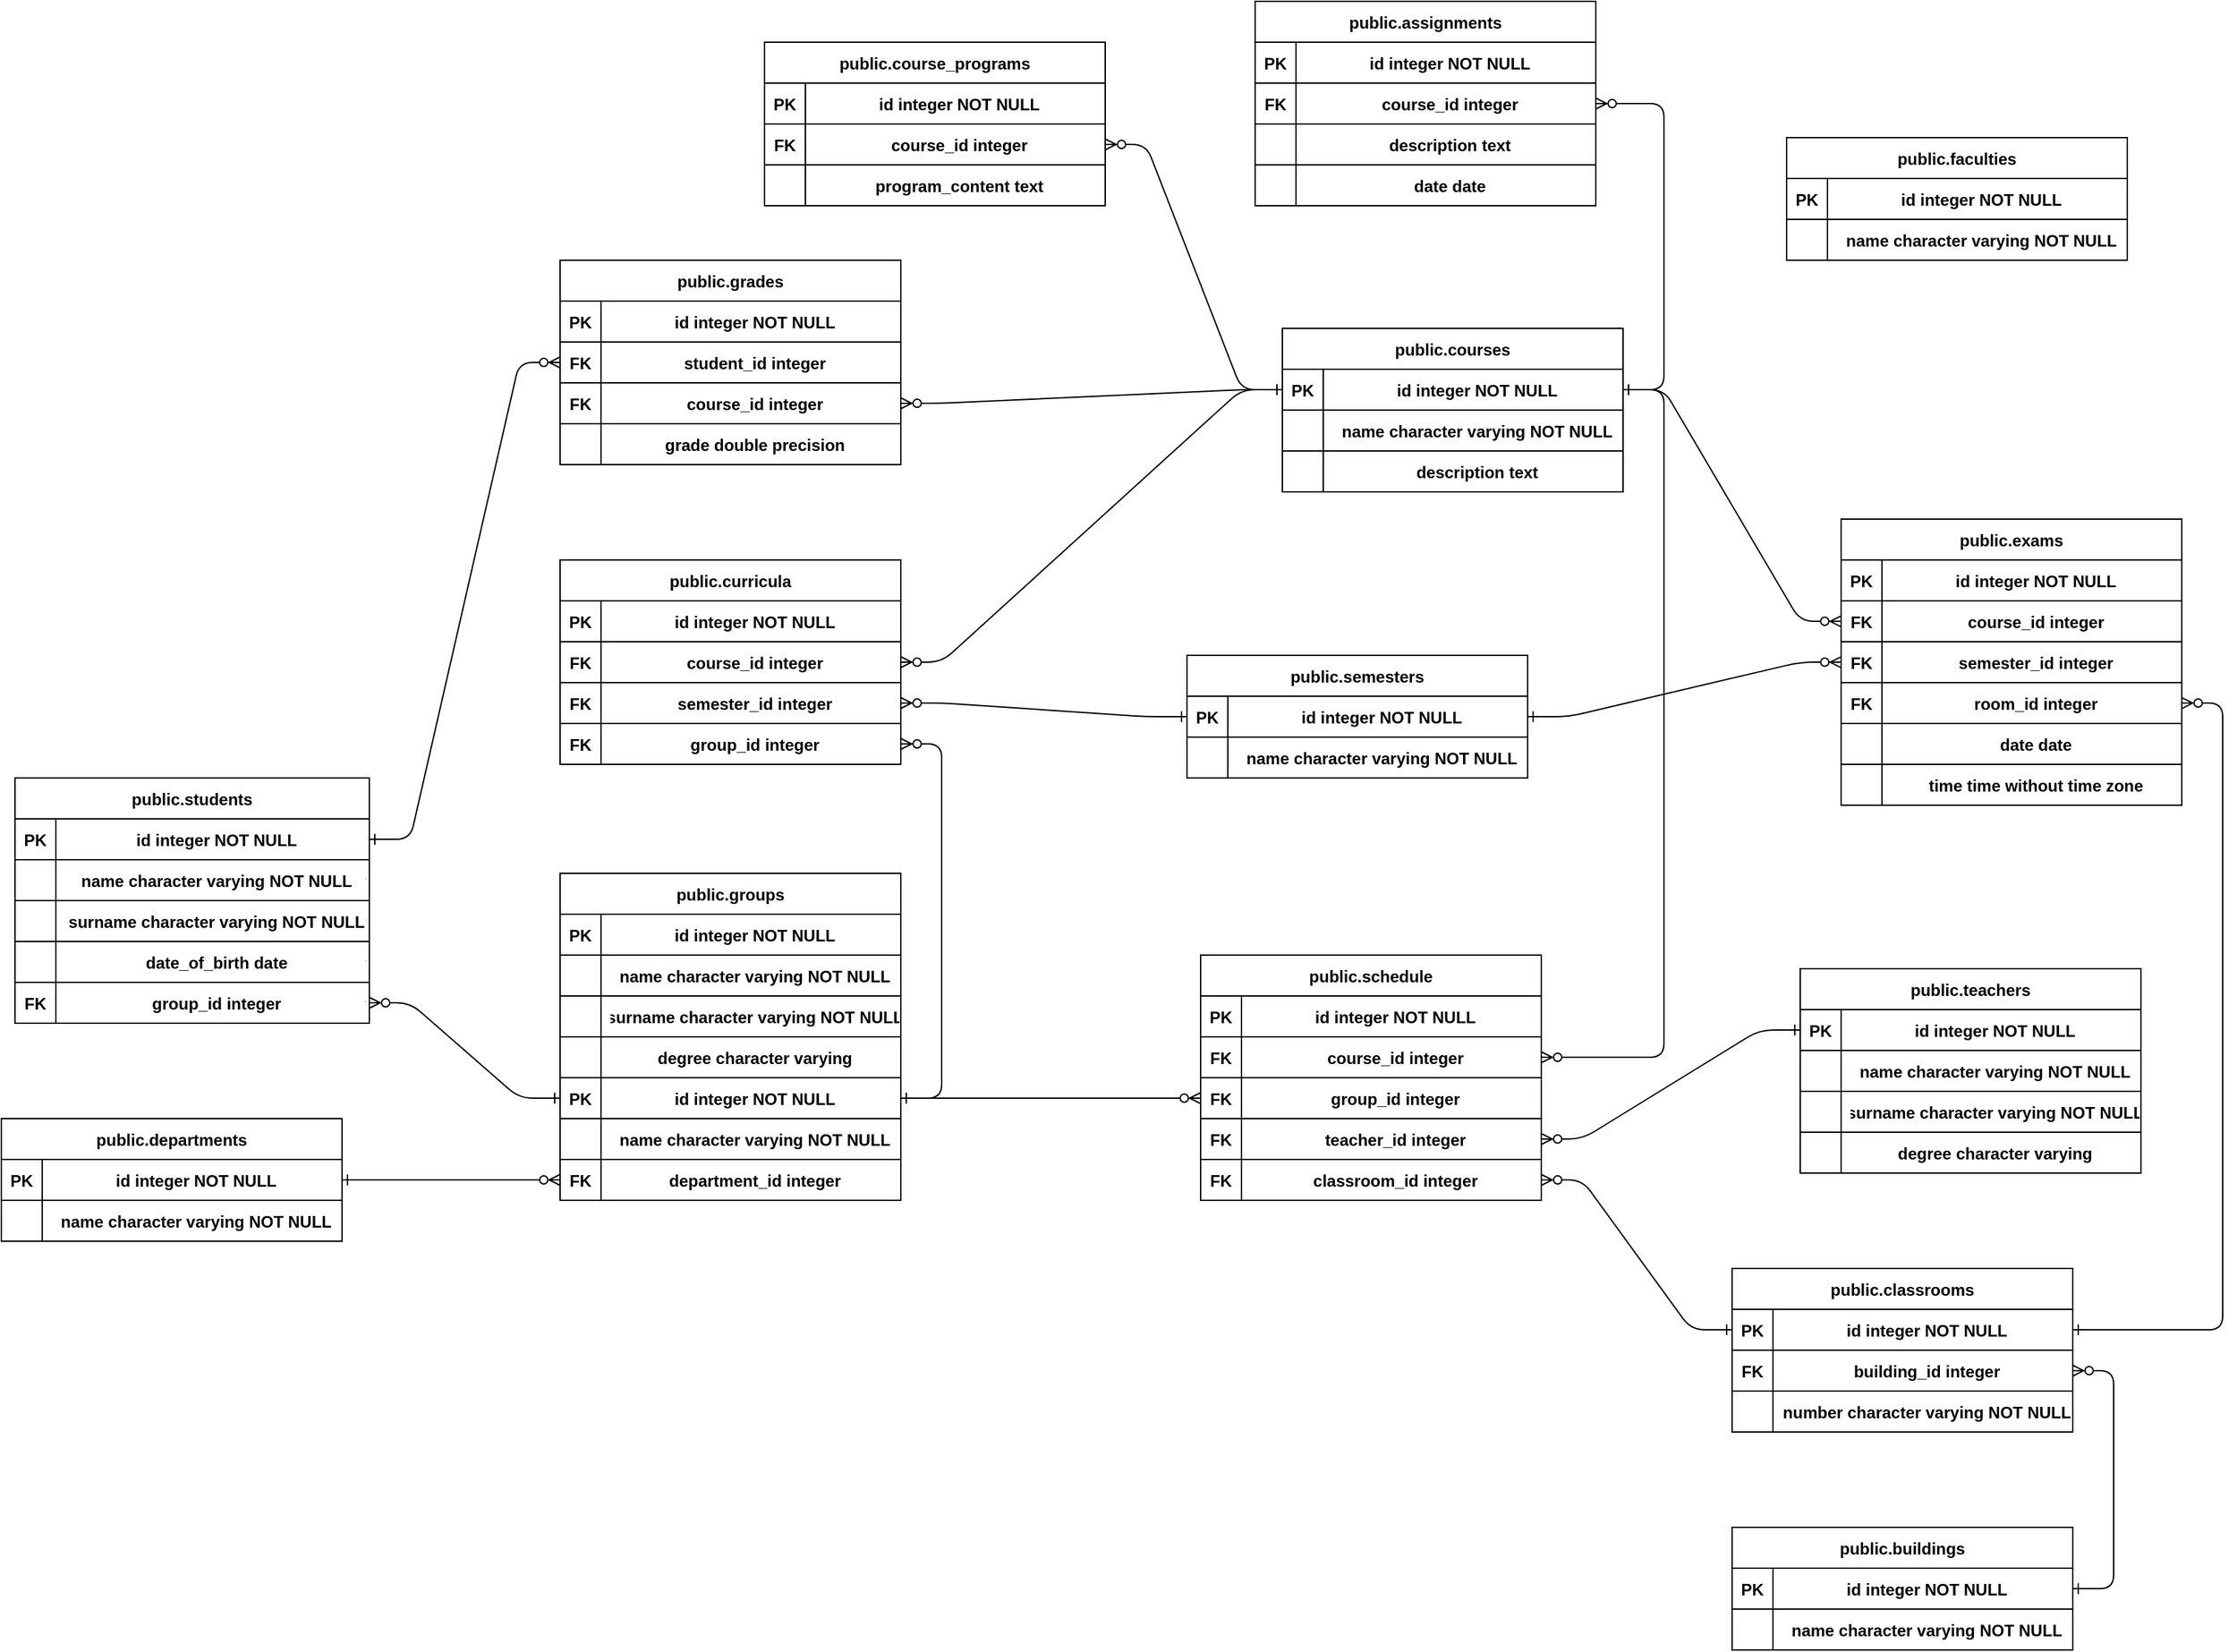 <mxfile version="21.3.7" type="device">
  <diagram id="R2lEEEUBdFMjLlhIrx00" name="Page-1">
    <mxGraphModel dx="792" dy="433" grid="1" gridSize="10" guides="1" tooltips="1" connect="1" arrows="1" fold="1" page="1" pageScale="1" pageWidth="850" pageHeight="1100" math="0" shadow="0" extFonts="Permanent Marker^https://fonts.googleapis.com/css?family=Permanent+Marker">
      <root>
        <mxCell id="0" />
        <mxCell id="1" parent="0" />
        <mxCell id="public.assignments" value="public.assignments" style="shape=table;startSize=30;container=1;collapsible=1;childLayout=tableLayout;fixedRows=1;rowLines=0;fontStyle=1;align=center;resizeLast=1;" parent="1" vertex="1">
          <mxGeometry x="1060.0" y="70" width="250" height="150" as="geometry" />
        </mxCell>
        <mxCell id="public.assignments.1" value="0" style="shape=partialRectangle;collapsible=0;dropTarget=0;pointerEvents=0;fillColor=none;points=[[0,0.5],[1,0.5]];portConstraint=eastwest;top=0;left=0;right=0;bottom=1;align=center;fontStyle=0;fontSize=1;" parent="public.assignments" vertex="1">
          <mxGeometry y="30" width="250" height="30" as="geometry" />
        </mxCell>
        <mxCell id="d6075c8d-1f06-211f-0c6d-7a13432eecff" value="PK" style="shape=partialRectangle;overflow=hidden;connectable=0;fillColor=none;top=0;left=0;bottom=0;right=0;fontStyle=1;align=center;" parent="public.assignments.1" vertex="1">
          <mxGeometry width="30" height="30" as="geometry">
            <mxRectangle width="30" height="30" as="alternateBounds" />
          </mxGeometry>
        </mxCell>
        <mxCell id="941a8387-f33f-060f-f725-844ff43ea945" value="id integer NOT NULL" style="shape=partialRectangle;overflow=hidden;connectable=0;fillColor=none;top=0;left=0;bottom=0;right=0;align=center;spacingLeft=6;fontStyle=1;" parent="public.assignments.1" vertex="1">
          <mxGeometry x="30" width="220" height="30" as="geometry">
            <mxRectangle width="220" height="30" as="alternateBounds" />
          </mxGeometry>
        </mxCell>
        <mxCell id="public.assignments.2" value="30" style="shape=partialRectangle;collapsible=0;dropTarget=0;pointerEvents=0;fillColor=none;points=[[0,0.5],[1,0.5]];portConstraint=eastwest;top=0;left=0;right=0;bottom=1;align=center;fontStyle=0;fontSize=1;" parent="public.assignments" vertex="1">
          <mxGeometry y="60" width="250" height="30" as="geometry" />
        </mxCell>
        <mxCell id="a31c0819-8ccd-7aba-cafe-b4b172dafbac" value="FK" style="shape=partialRectangle;overflow=hidden;connectable=0;fillColor=none;top=0;left=0;bottom=0;right=0;fontStyle=1;align=center;" parent="public.assignments.2" vertex="1">
          <mxGeometry width="30" height="30" as="geometry">
            <mxRectangle width="30" height="30" as="alternateBounds" />
          </mxGeometry>
        </mxCell>
        <mxCell id="68d682cd-8af7-5f18-7b77-2b3c1544c035" value="course_id integer " style="shape=partialRectangle;overflow=hidden;connectable=0;fillColor=none;top=0;left=0;bottom=0;right=0;align=center;spacingLeft=6;fontStyle=1;" parent="public.assignments.2" vertex="1">
          <mxGeometry x="30" width="220" height="30" as="geometry">
            <mxRectangle width="220" height="30" as="alternateBounds" />
          </mxGeometry>
        </mxCell>
        <mxCell id="public.assignments.3" value="60" style="shape=partialRectangle;collapsible=0;dropTarget=0;pointerEvents=0;fillColor=none;points=[[0,0.5],[1,0.5]];portConstraint=eastwest;top=0;left=0;right=0;bottom=1;align=center;fontStyle=0;fontSize=1;" parent="public.assignments" vertex="1">
          <mxGeometry y="90" width="250" height="30" as="geometry" />
        </mxCell>
        <mxCell id="e5ac4f31-10c9-657b-9b97-91cb7d76a392" value="" style="shape=partialRectangle;overflow=hidden;connectable=0;fillColor=none;top=0;left=0;bottom=0;right=0;fontStyle=1;align=center;" parent="public.assignments.3" vertex="1">
          <mxGeometry width="30" height="30" as="geometry">
            <mxRectangle width="30" height="30" as="alternateBounds" />
          </mxGeometry>
        </mxCell>
        <mxCell id="57f64759-ef7a-5d38-c243-3638d52b62e6" value="description text " style="shape=partialRectangle;overflow=hidden;connectable=0;fillColor=none;top=0;left=0;bottom=0;right=0;align=center;spacingLeft=6;fontStyle=1;" parent="public.assignments.3" vertex="1">
          <mxGeometry x="30" width="220" height="30" as="geometry">
            <mxRectangle width="220" height="30" as="alternateBounds" />
          </mxGeometry>
        </mxCell>
        <mxCell id="public.assignments.4" value="90" style="shape=partialRectangle;collapsible=0;dropTarget=0;pointerEvents=0;fillColor=none;points=[[0,0.5],[1,0.5]];portConstraint=eastwest;top=0;left=0;right=0;bottom=1;align=center;fontStyle=0;fontSize=1;" parent="public.assignments" vertex="1">
          <mxGeometry y="120" width="250" height="30" as="geometry" />
        </mxCell>
        <mxCell id="4a35a024-221d-ff93-f86c-dc036e3fa531" value="" style="shape=partialRectangle;overflow=hidden;connectable=0;fillColor=none;top=0;left=0;bottom=0;right=0;fontStyle=1;align=center;" parent="public.assignments.4" vertex="1">
          <mxGeometry width="30" height="30" as="geometry">
            <mxRectangle width="30" height="30" as="alternateBounds" />
          </mxGeometry>
        </mxCell>
        <mxCell id="8d4b2838-7333-4497-4c1e-ef6f25aea36f" value="date date " style="shape=partialRectangle;overflow=hidden;connectable=0;fillColor=none;top=0;left=0;bottom=0;right=0;align=center;spacingLeft=6;fontStyle=1;" parent="public.assignments.4" vertex="1">
          <mxGeometry x="30" width="220" height="30" as="geometry">
            <mxRectangle width="220" height="30" as="alternateBounds" />
          </mxGeometry>
        </mxCell>
        <mxCell id="public.buildings" value="public.buildings" style="shape=table;startSize=30;container=1;collapsible=1;childLayout=tableLayout;fixedRows=1;rowLines=0;fontStyle=1;align=center;resizeLast=1;" parent="1" vertex="1">
          <mxGeometry x="1409.996" y="1189.999" width="250" height="90" as="geometry" />
        </mxCell>
        <mxCell id="public.buildings.1" value="0" style="shape=partialRectangle;collapsible=0;dropTarget=0;pointerEvents=0;fillColor=none;points=[[0,0.5],[1,0.5]];portConstraint=eastwest;top=0;left=0;right=0;bottom=1;align=center;fontStyle=0;fontSize=1;" parent="public.buildings" vertex="1">
          <mxGeometry y="30" width="250" height="30" as="geometry" />
        </mxCell>
        <mxCell id="dbe52722-c6d4-4e29-0147-9bd1311ec3d3" value="PK" style="shape=partialRectangle;overflow=hidden;connectable=0;fillColor=none;top=0;left=0;bottom=0;right=0;fontStyle=1;align=center;" parent="public.buildings.1" vertex="1">
          <mxGeometry width="30" height="30" as="geometry">
            <mxRectangle width="30" height="30" as="alternateBounds" />
          </mxGeometry>
        </mxCell>
        <mxCell id="77f3bfd1-b6d2-0b5d-0f58-ae3d6310a594" value="id integer NOT NULL" style="shape=partialRectangle;overflow=hidden;connectable=0;fillColor=none;top=0;left=0;bottom=0;right=0;align=center;spacingLeft=6;fontStyle=1;" parent="public.buildings.1" vertex="1">
          <mxGeometry x="30" width="220" height="30" as="geometry">
            <mxRectangle width="220" height="30" as="alternateBounds" />
          </mxGeometry>
        </mxCell>
        <mxCell id="public.buildings.2" value="30" style="shape=partialRectangle;collapsible=0;dropTarget=0;pointerEvents=0;fillColor=none;points=[[0,0.5],[1,0.5]];portConstraint=eastwest;top=0;left=0;right=0;bottom=1;align=center;fontStyle=0;fontSize=1;" parent="public.buildings" vertex="1">
          <mxGeometry y="60" width="250" height="30" as="geometry" />
        </mxCell>
        <mxCell id="fb9dd2b2-7c4d-3a49-de13-e5d0eabdff38" value="" style="shape=partialRectangle;overflow=hidden;connectable=0;fillColor=none;top=0;left=0;bottom=0;right=0;fontStyle=1;align=center;" parent="public.buildings.2" vertex="1">
          <mxGeometry width="30" height="30" as="geometry">
            <mxRectangle width="30" height="30" as="alternateBounds" />
          </mxGeometry>
        </mxCell>
        <mxCell id="198120da-7d60-423e-20a0-38a57ce2df20" value="name character varying NOT NULL" style="shape=partialRectangle;overflow=hidden;connectable=0;fillColor=none;top=0;left=0;bottom=0;right=0;align=center;spacingLeft=6;fontStyle=1;" parent="public.buildings.2" vertex="1">
          <mxGeometry x="30" width="220" height="30" as="geometry">
            <mxRectangle width="220" height="30" as="alternateBounds" />
          </mxGeometry>
        </mxCell>
        <mxCell id="public.classrooms" value="public.classrooms" style="shape=table;startSize=30;container=1;collapsible=1;childLayout=tableLayout;fixedRows=1;rowLines=0;fontStyle=1;align=center;resizeLast=1;" parent="1" vertex="1">
          <mxGeometry x="1409.992" y="999.998" width="250" height="120" as="geometry" />
        </mxCell>
        <mxCell id="public.classrooms.1" value="0" style="shape=partialRectangle;collapsible=0;dropTarget=0;pointerEvents=0;fillColor=none;points=[[0,0.5],[1,0.5]];portConstraint=eastwest;top=0;left=0;right=0;bottom=1;align=center;fontStyle=0;fontSize=1;" parent="public.classrooms" vertex="1">
          <mxGeometry y="30" width="250" height="30" as="geometry" />
        </mxCell>
        <mxCell id="e6686340-7e3d-5fe5-6d77-23ed82b8dfd5" value="PK" style="shape=partialRectangle;overflow=hidden;connectable=0;fillColor=none;top=0;left=0;bottom=0;right=0;fontStyle=1;align=center;" parent="public.classrooms.1" vertex="1">
          <mxGeometry width="30" height="30" as="geometry">
            <mxRectangle width="30" height="30" as="alternateBounds" />
          </mxGeometry>
        </mxCell>
        <mxCell id="b79ecc9a-b2dd-47ca-95c7-74a8d0afe793" value="id integer NOT NULL" style="shape=partialRectangle;overflow=hidden;connectable=0;fillColor=none;top=0;left=0;bottom=0;right=0;align=center;spacingLeft=6;fontStyle=1;" parent="public.classrooms.1" vertex="1">
          <mxGeometry x="30" width="220" height="30" as="geometry">
            <mxRectangle width="220" height="30" as="alternateBounds" />
          </mxGeometry>
        </mxCell>
        <mxCell id="public.classrooms.2" value="30" style="shape=partialRectangle;collapsible=0;dropTarget=0;pointerEvents=0;fillColor=none;points=[[0,0.5],[1,0.5]];portConstraint=eastwest;top=0;left=0;right=0;bottom=1;align=center;fontStyle=0;fontSize=1;" parent="public.classrooms" vertex="1">
          <mxGeometry y="60" width="250" height="30" as="geometry" />
        </mxCell>
        <mxCell id="da67cbc2-2dc7-a008-1333-b731889ab091" value="FK" style="shape=partialRectangle;overflow=hidden;connectable=0;fillColor=none;top=0;left=0;bottom=0;right=0;fontStyle=1;align=center;" parent="public.classrooms.2" vertex="1">
          <mxGeometry width="30" height="30" as="geometry">
            <mxRectangle width="30" height="30" as="alternateBounds" />
          </mxGeometry>
        </mxCell>
        <mxCell id="47ca1161-74f3-c430-1ff9-3d7942f49ab9" value="building_id integer " style="shape=partialRectangle;overflow=hidden;connectable=0;fillColor=none;top=0;left=0;bottom=0;right=0;align=center;spacingLeft=6;fontStyle=1;" parent="public.classrooms.2" vertex="1">
          <mxGeometry x="30" width="220" height="30" as="geometry">
            <mxRectangle width="220" height="30" as="alternateBounds" />
          </mxGeometry>
        </mxCell>
        <mxCell id="public.classrooms.3" value="60" style="shape=partialRectangle;collapsible=0;dropTarget=0;pointerEvents=0;fillColor=none;points=[[0,0.5],[1,0.5]];portConstraint=eastwest;top=0;left=0;right=0;bottom=1;align=center;fontStyle=0;fontSize=1;" parent="public.classrooms" vertex="1">
          <mxGeometry y="90" width="250" height="30" as="geometry" />
        </mxCell>
        <mxCell id="b1c65827-9dd2-2c5b-f701-f47795a7a1bf" value="" style="shape=partialRectangle;overflow=hidden;connectable=0;fillColor=none;top=0;left=0;bottom=0;right=0;fontStyle=1;align=center;" parent="public.classrooms.3" vertex="1">
          <mxGeometry width="30" height="30" as="geometry">
            <mxRectangle width="30" height="30" as="alternateBounds" />
          </mxGeometry>
        </mxCell>
        <mxCell id="4f97562e-3800-19ee-71ad-52c638b5f7a0" value="number character varying NOT NULL" style="shape=partialRectangle;overflow=hidden;connectable=0;fillColor=none;top=0;left=0;bottom=0;right=0;align=center;spacingLeft=6;fontStyle=1;" parent="public.classrooms.3" vertex="1">
          <mxGeometry x="30" width="220" height="30" as="geometry">
            <mxRectangle width="220" height="30" as="alternateBounds" />
          </mxGeometry>
        </mxCell>
        <mxCell id="public.course_programs" value="public.course_programs" style="shape=table;startSize=30;container=1;collapsible=1;childLayout=tableLayout;fixedRows=1;rowLines=0;fontStyle=1;align=center;resizeLast=1;" parent="1" vertex="1">
          <mxGeometry x="700.002" y="100.001" width="250" height="120" as="geometry" />
        </mxCell>
        <mxCell id="public.course_programs.1" value="0" style="shape=partialRectangle;collapsible=0;dropTarget=0;pointerEvents=0;fillColor=none;points=[[0,0.5],[1,0.5]];portConstraint=eastwest;top=0;left=0;right=0;bottom=1;align=center;fontStyle=0;fontSize=1;" parent="public.course_programs" vertex="1">
          <mxGeometry y="30" width="250" height="30" as="geometry" />
        </mxCell>
        <mxCell id="c2780457-a9ac-17f5-f203-12c719ab6574" value="PK" style="shape=partialRectangle;overflow=hidden;connectable=0;fillColor=none;top=0;left=0;bottom=0;right=0;fontStyle=1;align=center;" parent="public.course_programs.1" vertex="1">
          <mxGeometry width="30" height="30" as="geometry">
            <mxRectangle width="30" height="30" as="alternateBounds" />
          </mxGeometry>
        </mxCell>
        <mxCell id="d850eeef-250b-f784-a9fa-fa120234350b" value="id integer NOT NULL" style="shape=partialRectangle;overflow=hidden;connectable=0;fillColor=none;top=0;left=0;bottom=0;right=0;align=center;spacingLeft=6;fontStyle=1;" parent="public.course_programs.1" vertex="1">
          <mxGeometry x="30" width="220" height="30" as="geometry">
            <mxRectangle width="220" height="30" as="alternateBounds" />
          </mxGeometry>
        </mxCell>
        <mxCell id="public.course_programs.2" value="30" style="shape=partialRectangle;collapsible=0;dropTarget=0;pointerEvents=0;fillColor=none;points=[[0,0.5],[1,0.5]];portConstraint=eastwest;top=0;left=0;right=0;bottom=1;align=center;fontStyle=0;fontSize=1;" parent="public.course_programs" vertex="1">
          <mxGeometry y="60" width="250" height="30" as="geometry" />
        </mxCell>
        <mxCell id="8280d60b-1904-fee4-0799-e853c61913d1" value="FK" style="shape=partialRectangle;overflow=hidden;connectable=0;fillColor=none;top=0;left=0;bottom=0;right=0;fontStyle=1;align=center;" parent="public.course_programs.2" vertex="1">
          <mxGeometry width="30" height="30" as="geometry">
            <mxRectangle width="30" height="30" as="alternateBounds" />
          </mxGeometry>
        </mxCell>
        <mxCell id="a7789b66-da82-01fe-6950-07ec84eeee31" value="course_id integer " style="shape=partialRectangle;overflow=hidden;connectable=0;fillColor=none;top=0;left=0;bottom=0;right=0;align=center;spacingLeft=6;fontStyle=1;" parent="public.course_programs.2" vertex="1">
          <mxGeometry x="30" width="220" height="30" as="geometry">
            <mxRectangle width="220" height="30" as="alternateBounds" />
          </mxGeometry>
        </mxCell>
        <mxCell id="public.course_programs.3" value="60" style="shape=partialRectangle;collapsible=0;dropTarget=0;pointerEvents=0;fillColor=none;points=[[0,0.5],[1,0.5]];portConstraint=eastwest;top=0;left=0;right=0;bottom=1;align=center;fontStyle=0;fontSize=1;" parent="public.course_programs" vertex="1">
          <mxGeometry y="90" width="250" height="30" as="geometry" />
        </mxCell>
        <mxCell id="f66384a3-6aec-e456-54bd-48ef402db5d8" value="" style="shape=partialRectangle;overflow=hidden;connectable=0;fillColor=none;top=0;left=0;bottom=0;right=0;fontStyle=1;align=center;" parent="public.course_programs.3" vertex="1">
          <mxGeometry width="30" height="30" as="geometry">
            <mxRectangle width="30" height="30" as="alternateBounds" />
          </mxGeometry>
        </mxCell>
        <mxCell id="3d331f16-3695-2a14-4cd5-69125674a236" value="program_content text " style="shape=partialRectangle;overflow=hidden;connectable=0;fillColor=none;top=0;left=0;bottom=0;right=0;align=center;spacingLeft=6;fontStyle=1;" parent="public.course_programs.3" vertex="1">
          <mxGeometry x="30" width="220" height="30" as="geometry">
            <mxRectangle width="220" height="30" as="alternateBounds" />
          </mxGeometry>
        </mxCell>
        <mxCell id="public.courses" value="public.courses" style="shape=table;startSize=30;container=1;collapsible=1;childLayout=tableLayout;fixedRows=1;rowLines=0;fontStyle=1;align=center;resizeLast=1;" parent="1" vertex="1">
          <mxGeometry x="1080.0" y="309.995" width="250" height="120" as="geometry" />
        </mxCell>
        <mxCell id="public.courses.1" value="0" style="shape=partialRectangle;collapsible=0;dropTarget=0;pointerEvents=0;fillColor=none;points=[[0,0.5],[1,0.5]];portConstraint=eastwest;top=0;left=0;right=0;bottom=1;align=center;fontStyle=0;fontSize=1;" parent="public.courses" vertex="1">
          <mxGeometry y="30" width="250" height="30" as="geometry" />
        </mxCell>
        <mxCell id="2e379d61-d3ae-6e7d-a066-af97951004d3" value="PK" style="shape=partialRectangle;overflow=hidden;connectable=0;fillColor=none;top=0;left=0;bottom=0;right=0;fontStyle=1;align=center;" parent="public.courses.1" vertex="1">
          <mxGeometry width="30" height="30" as="geometry">
            <mxRectangle width="30" height="30" as="alternateBounds" />
          </mxGeometry>
        </mxCell>
        <mxCell id="e6c21fbb-fa82-0418-6555-c842060d0325" value="id integer NOT NULL" style="shape=partialRectangle;overflow=hidden;connectable=0;fillColor=none;top=0;left=0;bottom=0;right=0;align=center;spacingLeft=6;fontStyle=1;" parent="public.courses.1" vertex="1">
          <mxGeometry x="30" width="220" height="30" as="geometry">
            <mxRectangle width="220" height="30" as="alternateBounds" />
          </mxGeometry>
        </mxCell>
        <mxCell id="public.courses.2" value="30" style="shape=partialRectangle;collapsible=0;dropTarget=0;pointerEvents=0;fillColor=none;points=[[0,0.5],[1,0.5]];portConstraint=eastwest;top=0;left=0;right=0;bottom=1;align=center;fontStyle=0;fontSize=1;" parent="public.courses" vertex="1">
          <mxGeometry y="60" width="250" height="30" as="geometry" />
        </mxCell>
        <mxCell id="a0b1ab59-b3ab-0ad9-d4cc-d193cb9b3c32" value="" style="shape=partialRectangle;overflow=hidden;connectable=0;fillColor=none;top=0;left=0;bottom=0;right=0;fontStyle=1;align=center;" parent="public.courses.2" vertex="1">
          <mxGeometry width="30" height="30" as="geometry">
            <mxRectangle width="30" height="30" as="alternateBounds" />
          </mxGeometry>
        </mxCell>
        <mxCell id="6c5dafa7-2dd8-c72c-2ed9-d28346aa223c" value="name character varying NOT NULL" style="shape=partialRectangle;overflow=hidden;connectable=0;fillColor=none;top=0;left=0;bottom=0;right=0;align=center;spacingLeft=6;fontStyle=1;" parent="public.courses.2" vertex="1">
          <mxGeometry x="30" width="220" height="30" as="geometry">
            <mxRectangle width="220" height="30" as="alternateBounds" />
          </mxGeometry>
        </mxCell>
        <mxCell id="public.courses.3" value="60" style="shape=partialRectangle;collapsible=0;dropTarget=0;pointerEvents=0;fillColor=none;points=[[0,0.5],[1,0.5]];portConstraint=eastwest;top=0;left=0;right=0;bottom=1;align=center;fontStyle=0;fontSize=1;" parent="public.courses" vertex="1">
          <mxGeometry y="90" width="250" height="30" as="geometry" />
        </mxCell>
        <mxCell id="8b0185c6-c11a-b0b6-3852-35679d5dedcc" value="" style="shape=partialRectangle;overflow=hidden;connectable=0;fillColor=none;top=0;left=0;bottom=0;right=0;fontStyle=1;align=center;" parent="public.courses.3" vertex="1">
          <mxGeometry width="30" height="30" as="geometry">
            <mxRectangle width="30" height="30" as="alternateBounds" />
          </mxGeometry>
        </mxCell>
        <mxCell id="dcb4eb7d-ebbf-292f-7cea-722946043cc2" value="description text " style="shape=partialRectangle;overflow=hidden;connectable=0;fillColor=none;top=0;left=0;bottom=0;right=0;align=center;spacingLeft=6;fontStyle=1;" parent="public.courses.3" vertex="1">
          <mxGeometry x="30" width="220" height="30" as="geometry">
            <mxRectangle width="220" height="30" as="alternateBounds" />
          </mxGeometry>
        </mxCell>
        <mxCell id="public.curricula" value="public.curricula" style="shape=table;startSize=30;container=1;collapsible=1;childLayout=tableLayout;fixedRows=1;rowLines=0;fontStyle=1;align=center;resizeLast=1;" parent="1" vertex="1">
          <mxGeometry x="549.996" y="480.004" width="250" height="150" as="geometry" />
        </mxCell>
        <mxCell id="public.curricula.1" value="0" style="shape=partialRectangle;collapsible=0;dropTarget=0;pointerEvents=0;fillColor=none;points=[[0,0.5],[1,0.5]];portConstraint=eastwest;top=0;left=0;right=0;bottom=1;align=center;fontStyle=0;fontSize=1;" parent="public.curricula" vertex="1">
          <mxGeometry y="30" width="250" height="30" as="geometry" />
        </mxCell>
        <mxCell id="401b8ae8-d8b8-b06b-a7a9-f747eb7ef415" value="PK" style="shape=partialRectangle;overflow=hidden;connectable=0;fillColor=none;top=0;left=0;bottom=0;right=0;fontStyle=1;align=center;" parent="public.curricula.1" vertex="1">
          <mxGeometry width="30" height="30" as="geometry">
            <mxRectangle width="30" height="30" as="alternateBounds" />
          </mxGeometry>
        </mxCell>
        <mxCell id="ff3dfe10-5ec2-25b4-c3a0-c526020a554d" value="id integer NOT NULL" style="shape=partialRectangle;overflow=hidden;connectable=0;fillColor=none;top=0;left=0;bottom=0;right=0;align=center;spacingLeft=6;fontStyle=1;" parent="public.curricula.1" vertex="1">
          <mxGeometry x="30" width="220" height="30" as="geometry">
            <mxRectangle width="220" height="30" as="alternateBounds" />
          </mxGeometry>
        </mxCell>
        <mxCell id="public.curricula.2" value="30" style="shape=partialRectangle;collapsible=0;dropTarget=0;pointerEvents=0;fillColor=none;points=[[0,0.5],[1,0.5]];portConstraint=eastwest;top=0;left=0;right=0;bottom=1;align=center;fontStyle=0;fontSize=1;" parent="public.curricula" vertex="1">
          <mxGeometry y="60" width="250" height="30" as="geometry" />
        </mxCell>
        <mxCell id="bfb0f16f-18f9-28d6-919c-8ece9bb9a207" value="FK" style="shape=partialRectangle;overflow=hidden;connectable=0;fillColor=none;top=0;left=0;bottom=0;right=0;fontStyle=1;align=center;" parent="public.curricula.2" vertex="1">
          <mxGeometry width="30" height="30" as="geometry">
            <mxRectangle width="30" height="30" as="alternateBounds" />
          </mxGeometry>
        </mxCell>
        <mxCell id="637604f8-f88e-842f-a667-8627357277ed" value="course_id integer " style="shape=partialRectangle;overflow=hidden;connectable=0;fillColor=none;top=0;left=0;bottom=0;right=0;align=center;spacingLeft=6;fontStyle=1;" parent="public.curricula.2" vertex="1">
          <mxGeometry x="30" width="220" height="30" as="geometry">
            <mxRectangle width="220" height="30" as="alternateBounds" />
          </mxGeometry>
        </mxCell>
        <mxCell id="public.curricula.3" value="60" style="shape=partialRectangle;collapsible=0;dropTarget=0;pointerEvents=0;fillColor=none;points=[[0,0.5],[1,0.5]];portConstraint=eastwest;top=0;left=0;right=0;bottom=1;align=center;fontStyle=0;fontSize=1;" parent="public.curricula" vertex="1">
          <mxGeometry y="90" width="250" height="30" as="geometry" />
        </mxCell>
        <mxCell id="2904e517-ef23-200d-8608-756fa55942e0" value="FK" style="shape=partialRectangle;overflow=hidden;connectable=0;fillColor=none;top=0;left=0;bottom=0;right=0;fontStyle=1;align=center;" parent="public.curricula.3" vertex="1">
          <mxGeometry width="30" height="30" as="geometry">
            <mxRectangle width="30" height="30" as="alternateBounds" />
          </mxGeometry>
        </mxCell>
        <mxCell id="995da7f4-7fc4-e4b1-7331-0d977821f6b8" value="semester_id integer " style="shape=partialRectangle;overflow=hidden;connectable=0;fillColor=none;top=0;left=0;bottom=0;right=0;align=center;spacingLeft=6;fontStyle=1;" parent="public.curricula.3" vertex="1">
          <mxGeometry x="30" width="220" height="30" as="geometry">
            <mxRectangle width="220" height="30" as="alternateBounds" />
          </mxGeometry>
        </mxCell>
        <mxCell id="public.curricula.4" value="90" style="shape=partialRectangle;collapsible=0;dropTarget=0;pointerEvents=0;fillColor=none;points=[[0,0.5],[1,0.5]];portConstraint=eastwest;top=0;left=0;right=0;bottom=1;align=center;fontStyle=0;fontSize=1;" parent="public.curricula" vertex="1">
          <mxGeometry y="120" width="250" height="30" as="geometry" />
        </mxCell>
        <mxCell id="0d2b7994-6ae7-dbc9-5fee-835948c5e246" value="FK" style="shape=partialRectangle;overflow=hidden;connectable=0;fillColor=none;top=0;left=0;bottom=0;right=0;fontStyle=1;align=center;" parent="public.curricula.4" vertex="1">
          <mxGeometry width="30" height="30" as="geometry">
            <mxRectangle width="30" height="30" as="alternateBounds" />
          </mxGeometry>
        </mxCell>
        <mxCell id="f1370058-a433-87dd-d259-fb0b16804992" value="group_id integer " style="shape=partialRectangle;overflow=hidden;connectable=0;fillColor=none;top=0;left=0;bottom=0;right=0;align=center;spacingLeft=6;fontStyle=1;" parent="public.curricula.4" vertex="1">
          <mxGeometry x="30" width="220" height="30" as="geometry">
            <mxRectangle width="220" height="30" as="alternateBounds" />
          </mxGeometry>
        </mxCell>
        <mxCell id="public.departments" value="public.departments" style="shape=table;startSize=30;container=1;collapsible=1;childLayout=tableLayout;fixedRows=1;rowLines=0;fontStyle=1;align=center;resizeLast=1;" parent="1" vertex="1">
          <mxGeometry x="140" y="890.0" width="250" height="90" as="geometry" />
        </mxCell>
        <mxCell id="public.departments.1" value="0" style="shape=partialRectangle;collapsible=0;dropTarget=0;pointerEvents=0;fillColor=none;points=[[0,0.5],[1,0.5]];portConstraint=eastwest;top=0;left=0;right=0;bottom=1;align=center;fontStyle=0;fontSize=1;" parent="public.departments" vertex="1">
          <mxGeometry y="30" width="250" height="30" as="geometry" />
        </mxCell>
        <mxCell id="5f85714d-7819-5c8d-a2f4-10b9d34843ac" value="PK" style="shape=partialRectangle;overflow=hidden;connectable=0;fillColor=none;top=0;left=0;bottom=0;right=0;fontStyle=1;align=center;" parent="public.departments.1" vertex="1">
          <mxGeometry width="30" height="30" as="geometry">
            <mxRectangle width="30" height="30" as="alternateBounds" />
          </mxGeometry>
        </mxCell>
        <mxCell id="917b624d-4bd3-c64f-87cf-c10d92923eed" value="id integer NOT NULL" style="shape=partialRectangle;overflow=hidden;connectable=0;fillColor=none;top=0;left=0;bottom=0;right=0;align=center;spacingLeft=6;fontStyle=1;" parent="public.departments.1" vertex="1">
          <mxGeometry x="30" width="220" height="30" as="geometry">
            <mxRectangle width="220" height="30" as="alternateBounds" />
          </mxGeometry>
        </mxCell>
        <mxCell id="public.departments.2" value="30" style="shape=partialRectangle;collapsible=0;dropTarget=0;pointerEvents=0;fillColor=none;points=[[0,0.5],[1,0.5]];portConstraint=eastwest;top=0;left=0;right=0;bottom=1;align=center;fontStyle=0;fontSize=1;" parent="public.departments" vertex="1">
          <mxGeometry y="60" width="250" height="30" as="geometry" />
        </mxCell>
        <mxCell id="f597e23f-8518-f2f7-dd38-8ce3f9674825" value="" style="shape=partialRectangle;overflow=hidden;connectable=0;fillColor=none;top=0;left=0;bottom=0;right=0;fontStyle=1;align=center;" parent="public.departments.2" vertex="1">
          <mxGeometry width="30" height="30" as="geometry">
            <mxRectangle width="30" height="30" as="alternateBounds" />
          </mxGeometry>
        </mxCell>
        <mxCell id="37ebb81a-91b5-0762-e288-b22e0186a139" value="name character varying NOT NULL" style="shape=partialRectangle;overflow=hidden;connectable=0;fillColor=none;top=0;left=0;bottom=0;right=0;align=center;spacingLeft=6;fontStyle=1;" parent="public.departments.2" vertex="1">
          <mxGeometry x="30" width="220" height="30" as="geometry">
            <mxRectangle width="220" height="30" as="alternateBounds" />
          </mxGeometry>
        </mxCell>
        <mxCell id="public.exams" value="public.exams" style="shape=table;startSize=30;container=1;collapsible=1;childLayout=tableLayout;fixedRows=1;rowLines=0;fontStyle=1;align=center;resizeLast=1;" parent="1" vertex="1">
          <mxGeometry x="1489.999" y="450.009" width="250" height="210" as="geometry" />
        </mxCell>
        <mxCell id="public.exams.1" value="0" style="shape=partialRectangle;collapsible=0;dropTarget=0;pointerEvents=0;fillColor=none;points=[[0,0.5],[1,0.5]];portConstraint=eastwest;top=0;left=0;right=0;bottom=1;align=center;fontStyle=0;fontSize=1;" parent="public.exams" vertex="1">
          <mxGeometry y="30" width="250" height="30" as="geometry" />
        </mxCell>
        <mxCell id="bc326a86-056c-ad51-1e56-8cc5c2fa15c6" value="PK" style="shape=partialRectangle;overflow=hidden;connectable=0;fillColor=none;top=0;left=0;bottom=0;right=0;fontStyle=1;align=center;" parent="public.exams.1" vertex="1">
          <mxGeometry width="30" height="30" as="geometry">
            <mxRectangle width="30" height="30" as="alternateBounds" />
          </mxGeometry>
        </mxCell>
        <mxCell id="ff49c35d-5f01-5440-5049-15faeeb3a48c" value="id integer NOT NULL" style="shape=partialRectangle;overflow=hidden;connectable=0;fillColor=none;top=0;left=0;bottom=0;right=0;align=center;spacingLeft=6;fontStyle=1;" parent="public.exams.1" vertex="1">
          <mxGeometry x="30" width="220" height="30" as="geometry">
            <mxRectangle width="220" height="30" as="alternateBounds" />
          </mxGeometry>
        </mxCell>
        <mxCell id="public.exams.2" value="30" style="shape=partialRectangle;collapsible=0;dropTarget=0;pointerEvents=0;fillColor=none;points=[[0,0.5],[1,0.5]];portConstraint=eastwest;top=0;left=0;right=0;bottom=1;align=center;fontStyle=0;fontSize=1;" parent="public.exams" vertex="1">
          <mxGeometry y="60" width="250" height="30" as="geometry" />
        </mxCell>
        <mxCell id="43574f1d-d75d-7d70-4134-d8137beea987" value="FK" style="shape=partialRectangle;overflow=hidden;connectable=0;fillColor=none;top=0;left=0;bottom=0;right=0;fontStyle=1;align=center;" parent="public.exams.2" vertex="1">
          <mxGeometry width="30" height="30" as="geometry">
            <mxRectangle width="30" height="30" as="alternateBounds" />
          </mxGeometry>
        </mxCell>
        <mxCell id="071390f9-4341-1d9d-dfdd-2ea465aecce4" value="course_id integer " style="shape=partialRectangle;overflow=hidden;connectable=0;fillColor=none;top=0;left=0;bottom=0;right=0;align=center;spacingLeft=6;fontStyle=1;" parent="public.exams.2" vertex="1">
          <mxGeometry x="30" width="220" height="30" as="geometry">
            <mxRectangle width="220" height="30" as="alternateBounds" />
          </mxGeometry>
        </mxCell>
        <mxCell id="public.exams.3" value="60" style="shape=partialRectangle;collapsible=0;dropTarget=0;pointerEvents=0;fillColor=none;points=[[0,0.5],[1,0.5]];portConstraint=eastwest;top=0;left=0;right=0;bottom=1;align=center;fontStyle=0;fontSize=1;" parent="public.exams" vertex="1">
          <mxGeometry y="90" width="250" height="30" as="geometry" />
        </mxCell>
        <mxCell id="b204adc0-f7dc-76bc-8aa4-3580b4a9eab2" value="FK" style="shape=partialRectangle;overflow=hidden;connectable=0;fillColor=none;top=0;left=0;bottom=0;right=0;fontStyle=1;align=center;" parent="public.exams.3" vertex="1">
          <mxGeometry width="30" height="30" as="geometry">
            <mxRectangle width="30" height="30" as="alternateBounds" />
          </mxGeometry>
        </mxCell>
        <mxCell id="75a901f7-b042-36e3-aefb-da7be0bb7ac4" value="semester_id integer " style="shape=partialRectangle;overflow=hidden;connectable=0;fillColor=none;top=0;left=0;bottom=0;right=0;align=center;spacingLeft=6;fontStyle=1;" parent="public.exams.3" vertex="1">
          <mxGeometry x="30" width="220" height="30" as="geometry">
            <mxRectangle width="220" height="30" as="alternateBounds" />
          </mxGeometry>
        </mxCell>
        <mxCell id="public.exams.4" value="90" style="shape=partialRectangle;collapsible=0;dropTarget=0;pointerEvents=0;fillColor=none;points=[[0,0.5],[1,0.5]];portConstraint=eastwest;top=0;left=0;right=0;bottom=1;align=center;fontStyle=0;fontSize=1;" parent="public.exams" vertex="1">
          <mxGeometry y="120" width="250" height="30" as="geometry" />
        </mxCell>
        <mxCell id="c4a45ac1-127b-34a2-aca2-4d2281cf3242" value="FK" style="shape=partialRectangle;overflow=hidden;connectable=0;fillColor=none;top=0;left=0;bottom=0;right=0;fontStyle=1;align=center;" parent="public.exams.4" vertex="1">
          <mxGeometry width="30" height="30" as="geometry">
            <mxRectangle width="30" height="30" as="alternateBounds" />
          </mxGeometry>
        </mxCell>
        <mxCell id="d7732887-1f2d-34e4-96ef-67982f156032" value="room_id integer " style="shape=partialRectangle;overflow=hidden;connectable=0;fillColor=none;top=0;left=0;bottom=0;right=0;align=center;spacingLeft=6;fontStyle=1;" parent="public.exams.4" vertex="1">
          <mxGeometry x="30" width="220" height="30" as="geometry">
            <mxRectangle width="220" height="30" as="alternateBounds" />
          </mxGeometry>
        </mxCell>
        <mxCell id="public.exams.5" value="120" style="shape=partialRectangle;collapsible=0;dropTarget=0;pointerEvents=0;fillColor=none;points=[[0,0.5],[1,0.5]];portConstraint=eastwest;top=0;left=0;right=0;bottom=1;align=center;fontStyle=0;fontSize=1;" parent="public.exams" vertex="1">
          <mxGeometry y="150" width="250" height="30" as="geometry" />
        </mxCell>
        <mxCell id="951d4681-a9c1-d840-0f8c-470a543384a8" value="" style="shape=partialRectangle;overflow=hidden;connectable=0;fillColor=none;top=0;left=0;bottom=0;right=0;fontStyle=1;align=center;" parent="public.exams.5" vertex="1">
          <mxGeometry width="30" height="30" as="geometry">
            <mxRectangle width="30" height="30" as="alternateBounds" />
          </mxGeometry>
        </mxCell>
        <mxCell id="61aaea51-c188-4a6c-880c-09e28a661356" value="date date " style="shape=partialRectangle;overflow=hidden;connectable=0;fillColor=none;top=0;left=0;bottom=0;right=0;align=center;spacingLeft=6;fontStyle=1;" parent="public.exams.5" vertex="1">
          <mxGeometry x="30" width="220" height="30" as="geometry">
            <mxRectangle width="220" height="30" as="alternateBounds" />
          </mxGeometry>
        </mxCell>
        <mxCell id="public.exams.6" value="150" style="shape=partialRectangle;collapsible=0;dropTarget=0;pointerEvents=0;fillColor=none;points=[[0,0.5],[1,0.5]];portConstraint=eastwest;top=0;left=0;right=0;bottom=1;align=center;fontStyle=0;fontSize=1;" parent="public.exams" vertex="1">
          <mxGeometry y="180" width="250" height="30" as="geometry" />
        </mxCell>
        <mxCell id="4c4bb7ac-e3b4-bb6d-1d89-60fb6459a0dd" value="" style="shape=partialRectangle;overflow=hidden;connectable=0;fillColor=none;top=0;left=0;bottom=0;right=0;fontStyle=1;align=center;" parent="public.exams.6" vertex="1">
          <mxGeometry width="30" height="30" as="geometry">
            <mxRectangle width="30" height="30" as="alternateBounds" />
          </mxGeometry>
        </mxCell>
        <mxCell id="d7bbe55c-a671-10b1-1a7e-2cb446a06c24" value="time time without time zone " style="shape=partialRectangle;overflow=hidden;connectable=0;fillColor=none;top=0;left=0;bottom=0;right=0;align=center;spacingLeft=6;fontStyle=1;" parent="public.exams.6" vertex="1">
          <mxGeometry x="30" width="220" height="30" as="geometry">
            <mxRectangle width="220" height="30" as="alternateBounds" />
          </mxGeometry>
        </mxCell>
        <mxCell id="public.faculties" value="public.faculties" style="shape=table;startSize=30;container=1;collapsible=1;childLayout=tableLayout;fixedRows=1;rowLines=0;fontStyle=1;align=center;resizeLast=1;" parent="1" vertex="1">
          <mxGeometry x="1450.005" y="170.004" width="250" height="90" as="geometry" />
        </mxCell>
        <mxCell id="public.faculties.1" value="0" style="shape=partialRectangle;collapsible=0;dropTarget=0;pointerEvents=0;fillColor=none;points=[[0,0.5],[1,0.5]];portConstraint=eastwest;top=0;left=0;right=0;bottom=1;align=center;fontStyle=0;fontSize=1;" parent="public.faculties" vertex="1">
          <mxGeometry y="30" width="250" height="30" as="geometry" />
        </mxCell>
        <mxCell id="d828b98e-a6cb-5939-c2f2-fcb0c96ca8e1" value="PK" style="shape=partialRectangle;overflow=hidden;connectable=0;fillColor=none;top=0;left=0;bottom=0;right=0;fontStyle=1;align=center;" parent="public.faculties.1" vertex="1">
          <mxGeometry width="30" height="30" as="geometry">
            <mxRectangle width="30" height="30" as="alternateBounds" />
          </mxGeometry>
        </mxCell>
        <mxCell id="e49ce675-f5e8-141e-d7da-ff7983c11416" value="id integer NOT NULL" style="shape=partialRectangle;overflow=hidden;connectable=0;fillColor=none;top=0;left=0;bottom=0;right=0;align=center;spacingLeft=6;fontStyle=1;" parent="public.faculties.1" vertex="1">
          <mxGeometry x="30" width="220" height="30" as="geometry">
            <mxRectangle width="220" height="30" as="alternateBounds" />
          </mxGeometry>
        </mxCell>
        <mxCell id="public.faculties.2" value="30" style="shape=partialRectangle;collapsible=0;dropTarget=0;pointerEvents=0;fillColor=none;points=[[0,0.5],[1,0.5]];portConstraint=eastwest;top=0;left=0;right=0;bottom=1;align=center;fontStyle=0;fontSize=1;" parent="public.faculties" vertex="1">
          <mxGeometry y="60" width="250" height="30" as="geometry" />
        </mxCell>
        <mxCell id="9018fae0-7aa5-1bd3-832e-1dceeebb0732" value="" style="shape=partialRectangle;overflow=hidden;connectable=0;fillColor=none;top=0;left=0;bottom=0;right=0;fontStyle=1;align=center;" parent="public.faculties.2" vertex="1">
          <mxGeometry width="30" height="30" as="geometry">
            <mxRectangle width="30" height="30" as="alternateBounds" />
          </mxGeometry>
        </mxCell>
        <mxCell id="591f7295-f3c5-4e27-ac59-a66fffa52b90" value="name character varying NOT NULL" style="shape=partialRectangle;overflow=hidden;connectable=0;fillColor=none;top=0;left=0;bottom=0;right=0;align=center;spacingLeft=6;fontStyle=1;" parent="public.faculties.2" vertex="1">
          <mxGeometry x="30" width="220" height="30" as="geometry">
            <mxRectangle width="220" height="30" as="alternateBounds" />
          </mxGeometry>
        </mxCell>
        <mxCell id="public.grades" value="public.grades" style="shape=table;startSize=30;container=1;collapsible=1;childLayout=tableLayout;fixedRows=1;rowLines=0;fontStyle=1;align=center;resizeLast=1;" parent="1" vertex="1">
          <mxGeometry x="550.005" y="260.001" width="250" height="150" as="geometry" />
        </mxCell>
        <mxCell id="public.grades.1" value="0" style="shape=partialRectangle;collapsible=0;dropTarget=0;pointerEvents=0;fillColor=none;points=[[0,0.5],[1,0.5]];portConstraint=eastwest;top=0;left=0;right=0;bottom=1;align=center;fontStyle=0;fontSize=1;" parent="public.grades" vertex="1">
          <mxGeometry y="30" width="250" height="30" as="geometry" />
        </mxCell>
        <mxCell id="1bb217ab-9c48-05ad-95a6-8ff940b554b7" value="PK" style="shape=partialRectangle;overflow=hidden;connectable=0;fillColor=none;top=0;left=0;bottom=0;right=0;fontStyle=1;align=center;" parent="public.grades.1" vertex="1">
          <mxGeometry width="30" height="30" as="geometry">
            <mxRectangle width="30" height="30" as="alternateBounds" />
          </mxGeometry>
        </mxCell>
        <mxCell id="0bab89ab-6420-bdd4-a2bd-33913218b553" value="id integer NOT NULL" style="shape=partialRectangle;overflow=hidden;connectable=0;fillColor=none;top=0;left=0;bottom=0;right=0;align=center;spacingLeft=6;fontStyle=1;" parent="public.grades.1" vertex="1">
          <mxGeometry x="30" width="220" height="30" as="geometry">
            <mxRectangle width="220" height="30" as="alternateBounds" />
          </mxGeometry>
        </mxCell>
        <mxCell id="public.grades.2" value="30" style="shape=partialRectangle;collapsible=0;dropTarget=0;pointerEvents=0;fillColor=none;points=[[0,0.5],[1,0.5]];portConstraint=eastwest;top=0;left=0;right=0;bottom=1;align=center;fontStyle=0;fontSize=1;" parent="public.grades" vertex="1">
          <mxGeometry y="60" width="250" height="30" as="geometry" />
        </mxCell>
        <mxCell id="2325ff38-f7e0-c023-450a-3b87c521e3d2" value="FK" style="shape=partialRectangle;overflow=hidden;connectable=0;fillColor=none;top=0;left=0;bottom=0;right=0;fontStyle=1;align=center;" parent="public.grades.2" vertex="1">
          <mxGeometry width="30" height="30" as="geometry">
            <mxRectangle width="30" height="30" as="alternateBounds" />
          </mxGeometry>
        </mxCell>
        <mxCell id="4c842868-bbe2-58f1-83e1-caefec27ff13" value="student_id integer " style="shape=partialRectangle;overflow=hidden;connectable=0;fillColor=none;top=0;left=0;bottom=0;right=0;align=center;spacingLeft=6;fontStyle=1;" parent="public.grades.2" vertex="1">
          <mxGeometry x="30" width="220" height="30" as="geometry">
            <mxRectangle width="220" height="30" as="alternateBounds" />
          </mxGeometry>
        </mxCell>
        <mxCell id="public.grades.3" value="60" style="shape=partialRectangle;collapsible=0;dropTarget=0;pointerEvents=0;fillColor=none;points=[[0,0.5],[1,0.5]];portConstraint=eastwest;top=0;left=0;right=0;bottom=1;align=center;fontStyle=0;fontSize=1;" parent="public.grades" vertex="1">
          <mxGeometry y="90" width="250" height="30" as="geometry" />
        </mxCell>
        <mxCell id="afc0f893-5264-f639-9e36-f0d70c6dceaa" value="FK" style="shape=partialRectangle;overflow=hidden;connectable=0;fillColor=none;top=0;left=0;bottom=0;right=0;fontStyle=1;align=center;" parent="public.grades.3" vertex="1">
          <mxGeometry width="30" height="30" as="geometry">
            <mxRectangle width="30" height="30" as="alternateBounds" />
          </mxGeometry>
        </mxCell>
        <mxCell id="22e09301-3a2e-0b07-be94-acc8d6883790" value="course_id integer " style="shape=partialRectangle;overflow=hidden;connectable=0;fillColor=none;top=0;left=0;bottom=0;right=0;align=center;spacingLeft=6;fontStyle=1;" parent="public.grades.3" vertex="1">
          <mxGeometry x="30" width="220" height="30" as="geometry">
            <mxRectangle width="220" height="30" as="alternateBounds" />
          </mxGeometry>
        </mxCell>
        <mxCell id="public.grades.4" value="90" style="shape=partialRectangle;collapsible=0;dropTarget=0;pointerEvents=0;fillColor=none;points=[[0,0.5],[1,0.5]];portConstraint=eastwest;top=0;left=0;right=0;bottom=1;align=center;fontStyle=0;fontSize=1;" parent="public.grades" vertex="1">
          <mxGeometry y="120" width="250" height="30" as="geometry" />
        </mxCell>
        <mxCell id="32137389-0afb-7197-a825-0978894e1620" value="" style="shape=partialRectangle;overflow=hidden;connectable=0;fillColor=none;top=0;left=0;bottom=0;right=0;fontStyle=1;align=center;" parent="public.grades.4" vertex="1">
          <mxGeometry width="30" height="30" as="geometry">
            <mxRectangle width="30" height="30" as="alternateBounds" />
          </mxGeometry>
        </mxCell>
        <mxCell id="b92aaf5b-716c-d391-8b67-8730a06944c4" value="grade double precision " style="shape=partialRectangle;overflow=hidden;connectable=0;fillColor=none;top=0;left=0;bottom=0;right=0;align=center;spacingLeft=6;fontStyle=1;" parent="public.grades.4" vertex="1">
          <mxGeometry x="30" width="220" height="30" as="geometry">
            <mxRectangle width="220" height="30" as="alternateBounds" />
          </mxGeometry>
        </mxCell>
        <mxCell id="public.groups" value="public.groups" style="shape=table;startSize=30;container=1;collapsible=1;childLayout=tableLayout;fixedRows=1;rowLines=0;fontStyle=1;align=center;resizeLast=1;" parent="1" vertex="1">
          <mxGeometry x="550.001" y="709.999" width="250" height="240" as="geometry" />
        </mxCell>
        <mxCell id="-BxeIdOM5H1hTQI1WFRZ-10" value="0" style="shape=partialRectangle;collapsible=0;dropTarget=0;pointerEvents=0;fillColor=none;points=[[0,0.5],[1,0.5]];portConstraint=eastwest;top=0;left=0;right=0;bottom=1;align=center;fontStyle=0;fontSize=1;" parent="public.groups" vertex="1">
          <mxGeometry y="30" width="250" height="30" as="geometry" />
        </mxCell>
        <mxCell id="-BxeIdOM5H1hTQI1WFRZ-11" value="PK" style="shape=partialRectangle;overflow=hidden;connectable=0;fillColor=none;top=0;left=0;bottom=0;right=0;fontStyle=1;align=center;" parent="-BxeIdOM5H1hTQI1WFRZ-10" vertex="1">
          <mxGeometry width="30" height="30" as="geometry">
            <mxRectangle width="30" height="30" as="alternateBounds" />
          </mxGeometry>
        </mxCell>
        <mxCell id="-BxeIdOM5H1hTQI1WFRZ-12" value="id integer NOT NULL" style="shape=partialRectangle;overflow=hidden;connectable=0;fillColor=none;top=0;left=0;bottom=0;right=0;align=center;spacingLeft=6;fontStyle=1;" parent="-BxeIdOM5H1hTQI1WFRZ-10" vertex="1">
          <mxGeometry x="30" width="220" height="30" as="geometry">
            <mxRectangle width="220" height="30" as="alternateBounds" />
          </mxGeometry>
        </mxCell>
        <mxCell id="-BxeIdOM5H1hTQI1WFRZ-7" value="30" style="shape=partialRectangle;collapsible=0;dropTarget=0;pointerEvents=0;fillColor=none;points=[[0,0.5],[1,0.5]];portConstraint=eastwest;top=0;left=0;right=0;bottom=1;align=center;fontStyle=0;fontSize=1;" parent="public.groups" vertex="1">
          <mxGeometry y="60" width="250" height="30" as="geometry" />
        </mxCell>
        <mxCell id="-BxeIdOM5H1hTQI1WFRZ-8" value="" style="shape=partialRectangle;overflow=hidden;connectable=0;fillColor=none;top=0;left=0;bottom=0;right=0;fontStyle=1;align=center;" parent="-BxeIdOM5H1hTQI1WFRZ-7" vertex="1">
          <mxGeometry width="30" height="30" as="geometry">
            <mxRectangle width="30" height="30" as="alternateBounds" />
          </mxGeometry>
        </mxCell>
        <mxCell id="-BxeIdOM5H1hTQI1WFRZ-9" value="name character varying NOT NULL" style="shape=partialRectangle;overflow=hidden;connectable=0;fillColor=none;top=0;left=0;bottom=0;right=0;align=center;spacingLeft=6;fontStyle=1;" parent="-BxeIdOM5H1hTQI1WFRZ-7" vertex="1">
          <mxGeometry x="30" width="220" height="30" as="geometry">
            <mxRectangle width="220" height="30" as="alternateBounds" />
          </mxGeometry>
        </mxCell>
        <mxCell id="-BxeIdOM5H1hTQI1WFRZ-4" value="60" style="shape=partialRectangle;collapsible=0;dropTarget=0;pointerEvents=0;fillColor=none;points=[[0,0.5],[1,0.5]];portConstraint=eastwest;top=0;left=0;right=0;bottom=1;align=center;fontStyle=0;fontSize=1;" parent="public.groups" vertex="1">
          <mxGeometry y="90" width="250" height="30" as="geometry" />
        </mxCell>
        <mxCell id="-BxeIdOM5H1hTQI1WFRZ-5" value="" style="shape=partialRectangle;overflow=hidden;connectable=0;fillColor=none;top=0;left=0;bottom=0;right=0;fontStyle=1;align=center;" parent="-BxeIdOM5H1hTQI1WFRZ-4" vertex="1">
          <mxGeometry width="30" height="30" as="geometry">
            <mxRectangle width="30" height="30" as="alternateBounds" />
          </mxGeometry>
        </mxCell>
        <mxCell id="-BxeIdOM5H1hTQI1WFRZ-6" value="surname character varying NOT NULL" style="shape=partialRectangle;overflow=hidden;connectable=0;fillColor=none;top=0;left=0;bottom=0;right=0;align=center;spacingLeft=6;fontStyle=1;" parent="-BxeIdOM5H1hTQI1WFRZ-4" vertex="1">
          <mxGeometry x="30" width="220" height="30" as="geometry">
            <mxRectangle width="220" height="30" as="alternateBounds" />
          </mxGeometry>
        </mxCell>
        <mxCell id="-BxeIdOM5H1hTQI1WFRZ-1" value="90" style="shape=partialRectangle;collapsible=0;dropTarget=0;pointerEvents=0;fillColor=none;points=[[0,0.5],[1,0.5]];portConstraint=eastwest;top=0;left=0;right=0;bottom=1;align=center;fontStyle=0;fontSize=1;" parent="public.groups" vertex="1">
          <mxGeometry y="120" width="250" height="30" as="geometry" />
        </mxCell>
        <mxCell id="-BxeIdOM5H1hTQI1WFRZ-2" value="" style="shape=partialRectangle;overflow=hidden;connectable=0;fillColor=none;top=0;left=0;bottom=0;right=0;fontStyle=1;align=center;" parent="-BxeIdOM5H1hTQI1WFRZ-1" vertex="1">
          <mxGeometry width="30" height="30" as="geometry">
            <mxRectangle width="30" height="30" as="alternateBounds" />
          </mxGeometry>
        </mxCell>
        <mxCell id="-BxeIdOM5H1hTQI1WFRZ-3" value="degree character varying " style="shape=partialRectangle;overflow=hidden;connectable=0;fillColor=none;top=0;left=0;bottom=0;right=0;align=center;spacingLeft=6;fontStyle=1;" parent="-BxeIdOM5H1hTQI1WFRZ-1" vertex="1">
          <mxGeometry x="30" width="220" height="30" as="geometry">
            <mxRectangle width="220" height="30" as="alternateBounds" />
          </mxGeometry>
        </mxCell>
        <mxCell id="public.groups.1" value="0" style="shape=partialRectangle;collapsible=0;dropTarget=0;pointerEvents=0;fillColor=none;points=[[0,0.5],[1,0.5]];portConstraint=eastwest;top=0;left=0;right=0;bottom=1;align=center;fontStyle=0;fontSize=1;" parent="public.groups" vertex="1">
          <mxGeometry y="150" width="250" height="30" as="geometry" />
        </mxCell>
        <mxCell id="f24e580a-b8d2-0257-d295-2a89db988cfb" value="PK" style="shape=partialRectangle;overflow=hidden;connectable=0;fillColor=none;top=0;left=0;bottom=0;right=0;fontStyle=1;align=center;" parent="public.groups.1" vertex="1">
          <mxGeometry width="30" height="30" as="geometry">
            <mxRectangle width="30" height="30" as="alternateBounds" />
          </mxGeometry>
        </mxCell>
        <mxCell id="4d35edfc-68c9-4107-9cea-27e5e302de47" value="id integer NOT NULL" style="shape=partialRectangle;overflow=hidden;connectable=0;fillColor=none;top=0;left=0;bottom=0;right=0;align=center;spacingLeft=6;fontStyle=1;" parent="public.groups.1" vertex="1">
          <mxGeometry x="30" width="220" height="30" as="geometry">
            <mxRectangle width="220" height="30" as="alternateBounds" />
          </mxGeometry>
        </mxCell>
        <mxCell id="public.groups.2" value="30" style="shape=partialRectangle;collapsible=0;dropTarget=0;pointerEvents=0;fillColor=none;points=[[0,0.5],[1,0.5]];portConstraint=eastwest;top=0;left=0;right=0;bottom=1;align=center;fontStyle=0;fontSize=1;" parent="public.groups" vertex="1">
          <mxGeometry y="180" width="250" height="30" as="geometry" />
        </mxCell>
        <mxCell id="b6326ad3-05aa-4d85-0269-1aa3551a6d68" value="" style="shape=partialRectangle;overflow=hidden;connectable=0;fillColor=none;top=0;left=0;bottom=0;right=0;fontStyle=1;align=center;" parent="public.groups.2" vertex="1">
          <mxGeometry width="30" height="30" as="geometry">
            <mxRectangle width="30" height="30" as="alternateBounds" />
          </mxGeometry>
        </mxCell>
        <mxCell id="512a07a5-d61a-477f-958e-473e85c19b8f" value="name character varying NOT NULL" style="shape=partialRectangle;overflow=hidden;connectable=0;fillColor=none;top=0;left=0;bottom=0;right=0;align=center;spacingLeft=6;fontStyle=1;" parent="public.groups.2" vertex="1">
          <mxGeometry x="30" width="220" height="30" as="geometry">
            <mxRectangle width="220" height="30" as="alternateBounds" />
          </mxGeometry>
        </mxCell>
        <mxCell id="public.groups.3" value="60" style="shape=partialRectangle;collapsible=0;dropTarget=0;pointerEvents=0;fillColor=none;points=[[0,0.5],[1,0.5]];portConstraint=eastwest;top=0;left=0;right=0;bottom=1;align=center;fontStyle=0;fontSize=1;" parent="public.groups" vertex="1">
          <mxGeometry y="210" width="250" height="30" as="geometry" />
        </mxCell>
        <mxCell id="d57e1255-1db4-5b48-03ef-73597fe71d91" value="FK" style="shape=partialRectangle;overflow=hidden;connectable=0;fillColor=none;top=0;left=0;bottom=0;right=0;fontStyle=1;align=center;" parent="public.groups.3" vertex="1">
          <mxGeometry width="30" height="30" as="geometry">
            <mxRectangle width="30" height="30" as="alternateBounds" />
          </mxGeometry>
        </mxCell>
        <mxCell id="5fbc3983-69ea-429f-5268-788168ffc4e0" value="department_id integer " style="shape=partialRectangle;overflow=hidden;connectable=0;fillColor=none;top=0;left=0;bottom=0;right=0;align=center;spacingLeft=6;fontStyle=1;" parent="public.groups.3" vertex="1">
          <mxGeometry x="30" width="220" height="30" as="geometry">
            <mxRectangle width="220" height="30" as="alternateBounds" />
          </mxGeometry>
        </mxCell>
        <mxCell id="public.schedule" value="public.schedule" style="shape=table;startSize=30;container=1;collapsible=1;childLayout=tableLayout;fixedRows=1;rowLines=0;fontStyle=1;align=center;resizeLast=1;" parent="1" vertex="1">
          <mxGeometry x="1020.004" y="770.0" width="250" height="180" as="geometry" />
        </mxCell>
        <mxCell id="public.schedule.1" value="0" style="shape=partialRectangle;collapsible=0;dropTarget=0;pointerEvents=0;fillColor=none;points=[[0,0.5],[1,0.5]];portConstraint=eastwest;top=0;left=0;right=0;bottom=1;align=center;fontStyle=0;fontSize=1;" parent="public.schedule" vertex="1">
          <mxGeometry y="30" width="250" height="30" as="geometry" />
        </mxCell>
        <mxCell id="6e56a529-f3f6-c492-edf8-1d18fbd63928" value="PK" style="shape=partialRectangle;overflow=hidden;connectable=0;fillColor=none;top=0;left=0;bottom=0;right=0;fontStyle=1;align=center;" parent="public.schedule.1" vertex="1">
          <mxGeometry width="30" height="30" as="geometry">
            <mxRectangle width="30" height="30" as="alternateBounds" />
          </mxGeometry>
        </mxCell>
        <mxCell id="dfa74cb3-46dc-510f-6b76-4a01af5bbc10" value="id integer NOT NULL" style="shape=partialRectangle;overflow=hidden;connectable=0;fillColor=none;top=0;left=0;bottom=0;right=0;align=center;spacingLeft=6;fontStyle=1;" parent="public.schedule.1" vertex="1">
          <mxGeometry x="30" width="220" height="30" as="geometry">
            <mxRectangle width="220" height="30" as="alternateBounds" />
          </mxGeometry>
        </mxCell>
        <mxCell id="public.schedule.2" value="30" style="shape=partialRectangle;collapsible=0;dropTarget=0;pointerEvents=0;fillColor=none;points=[[0,0.5],[1,0.5]];portConstraint=eastwest;top=0;left=0;right=0;bottom=1;align=center;fontStyle=0;fontSize=1;" parent="public.schedule" vertex="1">
          <mxGeometry y="60" width="250" height="30" as="geometry" />
        </mxCell>
        <mxCell id="f2223ed9-495a-805c-a8b0-074f411487c2" value="FK" style="shape=partialRectangle;overflow=hidden;connectable=0;fillColor=none;top=0;left=0;bottom=0;right=0;fontStyle=1;align=center;" parent="public.schedule.2" vertex="1">
          <mxGeometry width="30" height="30" as="geometry">
            <mxRectangle width="30" height="30" as="alternateBounds" />
          </mxGeometry>
        </mxCell>
        <mxCell id="f0f45bc3-3f6e-ae6e-6ebc-fabee9decc2d" value="course_id integer " style="shape=partialRectangle;overflow=hidden;connectable=0;fillColor=none;top=0;left=0;bottom=0;right=0;align=center;spacingLeft=6;fontStyle=1;" parent="public.schedule.2" vertex="1">
          <mxGeometry x="30" width="220" height="30" as="geometry">
            <mxRectangle width="220" height="30" as="alternateBounds" />
          </mxGeometry>
        </mxCell>
        <mxCell id="public.schedule.3" value="60" style="shape=partialRectangle;collapsible=0;dropTarget=0;pointerEvents=0;fillColor=none;points=[[0,0.5],[1,0.5]];portConstraint=eastwest;top=0;left=0;right=0;bottom=1;align=center;fontStyle=0;fontSize=1;" parent="public.schedule" vertex="1">
          <mxGeometry y="90" width="250" height="30" as="geometry" />
        </mxCell>
        <mxCell id="3064046b-eec0-8669-aac1-2bd166db5b55" value="FK" style="shape=partialRectangle;overflow=hidden;connectable=0;fillColor=none;top=0;left=0;bottom=0;right=0;fontStyle=1;align=center;" parent="public.schedule.3" vertex="1">
          <mxGeometry width="30" height="30" as="geometry">
            <mxRectangle width="30" height="30" as="alternateBounds" />
          </mxGeometry>
        </mxCell>
        <mxCell id="42f19f68-c0a3-d2e4-3da7-3c4ecbd34a60" value="group_id integer " style="shape=partialRectangle;overflow=hidden;connectable=0;fillColor=none;top=0;left=0;bottom=0;right=0;align=center;spacingLeft=6;fontStyle=1;" parent="public.schedule.3" vertex="1">
          <mxGeometry x="30" width="220" height="30" as="geometry">
            <mxRectangle width="220" height="30" as="alternateBounds" />
          </mxGeometry>
        </mxCell>
        <mxCell id="public.schedule.4" value="90" style="shape=partialRectangle;collapsible=0;dropTarget=0;pointerEvents=0;fillColor=none;points=[[0,0.5],[1,0.5]];portConstraint=eastwest;top=0;left=0;right=0;bottom=1;align=center;fontStyle=0;fontSize=1;" parent="public.schedule" vertex="1">
          <mxGeometry y="120" width="250" height="30" as="geometry" />
        </mxCell>
        <mxCell id="a8bb310e-6ab7-9a42-2a43-9630d873f15c" value="FK" style="shape=partialRectangle;overflow=hidden;connectable=0;fillColor=none;top=0;left=0;bottom=0;right=0;fontStyle=1;align=center;" parent="public.schedule.4" vertex="1">
          <mxGeometry width="30" height="30" as="geometry">
            <mxRectangle width="30" height="30" as="alternateBounds" />
          </mxGeometry>
        </mxCell>
        <mxCell id="eec07582-d740-8dc4-fbf9-f38792bee557" value="teacher_id integer " style="shape=partialRectangle;overflow=hidden;connectable=0;fillColor=none;top=0;left=0;bottom=0;right=0;align=center;spacingLeft=6;fontStyle=1;" parent="public.schedule.4" vertex="1">
          <mxGeometry x="30" width="220" height="30" as="geometry">
            <mxRectangle width="220" height="30" as="alternateBounds" />
          </mxGeometry>
        </mxCell>
        <mxCell id="public.schedule.5" value="120" style="shape=partialRectangle;collapsible=0;dropTarget=0;pointerEvents=0;fillColor=none;points=[[0,0.5],[1,0.5]];portConstraint=eastwest;top=0;left=0;right=0;bottom=1;align=center;fontStyle=0;fontSize=1;" parent="public.schedule" vertex="1">
          <mxGeometry y="150" width="250" height="30" as="geometry" />
        </mxCell>
        <mxCell id="9d1f5c83-bedd-b7d5-889d-a607cba11006" value="FK" style="shape=partialRectangle;overflow=hidden;connectable=0;fillColor=none;top=0;left=0;bottom=0;right=0;fontStyle=1;align=center;" parent="public.schedule.5" vertex="1">
          <mxGeometry width="30" height="30" as="geometry">
            <mxRectangle width="30" height="30" as="alternateBounds" />
          </mxGeometry>
        </mxCell>
        <mxCell id="4269f6e9-124a-3e2e-2659-c60f7c5ce968" value="classroom_id integer " style="shape=partialRectangle;overflow=hidden;connectable=0;fillColor=none;top=0;left=0;bottom=0;right=0;align=center;spacingLeft=6;fontStyle=1;" parent="public.schedule.5" vertex="1">
          <mxGeometry x="30" width="220" height="30" as="geometry">
            <mxRectangle width="220" height="30" as="alternateBounds" />
          </mxGeometry>
        </mxCell>
        <mxCell id="public.semesters" value="public.semesters" style="shape=table;startSize=30;container=1;collapsible=1;childLayout=tableLayout;fixedRows=1;rowLines=0;fontStyle=1;align=center;resizeLast=1;" parent="1" vertex="1">
          <mxGeometry x="1010.004" y="549.997" width="250" height="90" as="geometry" />
        </mxCell>
        <mxCell id="public.semesters.1" value="0" style="shape=partialRectangle;collapsible=0;dropTarget=0;pointerEvents=0;fillColor=none;points=[[0,0.5],[1,0.5]];portConstraint=eastwest;top=0;left=0;right=0;bottom=1;align=center;fontStyle=0;fontSize=1;" parent="public.semesters" vertex="1">
          <mxGeometry y="30" width="250" height="30" as="geometry" />
        </mxCell>
        <mxCell id="80e6c9f6-e28b-581f-2019-4f20dbae6aff" value="PK" style="shape=partialRectangle;overflow=hidden;connectable=0;fillColor=none;top=0;left=0;bottom=0;right=0;fontStyle=1;align=center;" parent="public.semesters.1" vertex="1">
          <mxGeometry width="30" height="30" as="geometry">
            <mxRectangle width="30" height="30" as="alternateBounds" />
          </mxGeometry>
        </mxCell>
        <mxCell id="d8a576d4-d5a6-d160-7b84-0f1ae1ef620a" value="id integer NOT NULL" style="shape=partialRectangle;overflow=hidden;connectable=0;fillColor=none;top=0;left=0;bottom=0;right=0;align=center;spacingLeft=6;fontStyle=1;" parent="public.semesters.1" vertex="1">
          <mxGeometry x="30" width="220" height="30" as="geometry">
            <mxRectangle width="220" height="30" as="alternateBounds" />
          </mxGeometry>
        </mxCell>
        <mxCell id="public.semesters.2" value="30" style="shape=partialRectangle;collapsible=0;dropTarget=0;pointerEvents=0;fillColor=none;points=[[0,0.5],[1,0.5]];portConstraint=eastwest;top=0;left=0;right=0;bottom=1;align=center;fontStyle=0;fontSize=1;" parent="public.semesters" vertex="1">
          <mxGeometry y="60" width="250" height="30" as="geometry" />
        </mxCell>
        <mxCell id="a70ab297-851e-7dd2-e972-0925936d13a0" value="" style="shape=partialRectangle;overflow=hidden;connectable=0;fillColor=none;top=0;left=0;bottom=0;right=0;fontStyle=1;align=center;" parent="public.semesters.2" vertex="1">
          <mxGeometry width="30" height="30" as="geometry">
            <mxRectangle width="30" height="30" as="alternateBounds" />
          </mxGeometry>
        </mxCell>
        <mxCell id="cf6210b9-3817-2540-2863-1aa029286d9f" value="name character varying NOT NULL" style="shape=partialRectangle;overflow=hidden;connectable=0;fillColor=none;top=0;left=0;bottom=0;right=0;align=center;spacingLeft=6;fontStyle=1;" parent="public.semesters.2" vertex="1">
          <mxGeometry x="30" width="220" height="30" as="geometry">
            <mxRectangle width="220" height="30" as="alternateBounds" />
          </mxGeometry>
        </mxCell>
        <mxCell id="public.students" value="public.students" style="shape=table;startSize=30;container=1;collapsible=1;childLayout=tableLayout;fixedRows=1;rowLines=0;fontStyle=1;align=center;resizeLast=1;fontSize=12;" parent="1" vertex="1">
          <mxGeometry x="150.005" y="640.0" width="259.995" height="180" as="geometry" />
        </mxCell>
        <mxCell id="public.students.1" value="0" style="shape=partialRectangle;collapsible=0;dropTarget=0;pointerEvents=0;fillColor=none;points=[[0,0.5],[1,0.5]];portConstraint=eastwest;top=0;left=0;right=0;bottom=1;align=right;fontStyle=0;fontSize=1;" parent="public.students" vertex="1">
          <mxGeometry y="30" width="259.995" height="30" as="geometry" />
        </mxCell>
        <mxCell id="f9b310c9-072d-43a2-48f3-fed812fea089" value="PK" style="shape=partialRectangle;overflow=hidden;connectable=0;fillColor=none;top=0;left=0;bottom=0;right=0;fontStyle=1;align=center;" parent="public.students.1" vertex="1">
          <mxGeometry width="30" height="30" as="geometry">
            <mxRectangle width="30" height="30" as="alternateBounds" />
          </mxGeometry>
        </mxCell>
        <mxCell id="efb18b44-947f-0d69-3e50-c158e66d4369" value="id integer NOT NULL" style="shape=partialRectangle;overflow=hidden;connectable=0;fillColor=none;top=0;left=0;bottom=0;right=0;align=center;spacingLeft=6;fontStyle=1;" parent="public.students.1" vertex="1">
          <mxGeometry x="30" width="229.995" height="30" as="geometry">
            <mxRectangle width="229.995" height="30" as="alternateBounds" />
          </mxGeometry>
        </mxCell>
        <mxCell id="public.students.2" value="30" style="shape=partialRectangle;collapsible=0;dropTarget=0;pointerEvents=0;fillColor=none;points=[[0,0.5],[1,0.5]];portConstraint=eastwest;top=0;left=0;right=0;bottom=1;align=right;fontStyle=0;fontSize=1;" parent="public.students" vertex="1">
          <mxGeometry y="60" width="259.995" height="30" as="geometry" />
        </mxCell>
        <mxCell id="25d918c6-ffc7-1340-4df9-c352623c1b36" value="" style="shape=partialRectangle;overflow=hidden;connectable=0;fillColor=none;top=0;left=0;bottom=0;right=0;fontStyle=1;align=center;" parent="public.students.2" vertex="1">
          <mxGeometry width="30" height="30" as="geometry">
            <mxRectangle width="30" height="30" as="alternateBounds" />
          </mxGeometry>
        </mxCell>
        <mxCell id="6e9cec08-f807-a774-7dda-91590060509a" value="name character varying NOT NULL" style="shape=partialRectangle;overflow=hidden;connectable=0;fillColor=none;top=0;left=0;bottom=0;right=0;align=center;spacingLeft=6;fontStyle=1;" parent="public.students.2" vertex="1">
          <mxGeometry x="30" width="229.995" height="30" as="geometry">
            <mxRectangle width="229.995" height="30" as="alternateBounds" />
          </mxGeometry>
        </mxCell>
        <mxCell id="public.students.3" value="60" style="shape=partialRectangle;collapsible=0;dropTarget=0;pointerEvents=0;fillColor=none;points=[[0,0.5],[1,0.5]];portConstraint=eastwest;top=0;left=0;right=0;bottom=1;align=right;fontStyle=0;fontSize=1;" parent="public.students" vertex="1">
          <mxGeometry y="90" width="259.995" height="30" as="geometry" />
        </mxCell>
        <mxCell id="b34cb9c5-ba77-84bc-f872-4b607ec7acee" value="" style="shape=partialRectangle;overflow=hidden;connectable=0;fillColor=none;top=0;left=0;bottom=0;right=0;fontStyle=1;align=center;" parent="public.students.3" vertex="1">
          <mxGeometry width="30" height="30" as="geometry">
            <mxRectangle width="30" height="30" as="alternateBounds" />
          </mxGeometry>
        </mxCell>
        <mxCell id="ead3854d-9f92-6146-348d-7e3c94c29fb3" value="surname character varying NOT NULL" style="shape=partialRectangle;overflow=hidden;connectable=0;fillColor=none;top=0;left=0;bottom=0;right=0;align=center;spacingLeft=6;fontStyle=1;" parent="public.students.3" vertex="1">
          <mxGeometry x="30" width="229.995" height="30" as="geometry">
            <mxRectangle width="229.995" height="30" as="alternateBounds" />
          </mxGeometry>
        </mxCell>
        <mxCell id="public.students.4" value="90" style="shape=partialRectangle;collapsible=0;dropTarget=0;pointerEvents=0;fillColor=none;points=[[0,0.5],[1,0.5]];portConstraint=eastwest;top=0;left=0;right=0;bottom=1;align=right;fontStyle=0;fontSize=1;" parent="public.students" vertex="1">
          <mxGeometry y="120" width="259.995" height="30" as="geometry" />
        </mxCell>
        <mxCell id="96890bbc-95b5-1209-2815-d963509f6b4d" value="" style="shape=partialRectangle;overflow=hidden;connectable=0;fillColor=none;top=0;left=0;bottom=0;right=0;fontStyle=1;align=center;" parent="public.students.4" vertex="1">
          <mxGeometry width="30" height="30" as="geometry">
            <mxRectangle width="30" height="30" as="alternateBounds" />
          </mxGeometry>
        </mxCell>
        <mxCell id="4ae93f3f-5031-90df-da8b-dbc61c253cdd" value="date_of_birth date " style="shape=partialRectangle;overflow=hidden;connectable=0;fillColor=none;top=0;left=0;bottom=0;right=0;align=center;spacingLeft=6;fontStyle=1;" parent="public.students.4" vertex="1">
          <mxGeometry x="30" width="229.995" height="30" as="geometry">
            <mxRectangle width="229.995" height="30" as="alternateBounds" />
          </mxGeometry>
        </mxCell>
        <mxCell id="public.students.5" value="120" style="shape=partialRectangle;collapsible=0;dropTarget=0;pointerEvents=0;fillColor=none;points=[[0,0.5],[1,0.5]];portConstraint=eastwest;top=0;left=0;right=0;bottom=1;align=right;fontStyle=0;fontSize=1;" parent="public.students" vertex="1">
          <mxGeometry y="150" width="259.995" height="30" as="geometry" />
        </mxCell>
        <mxCell id="4d47d99f-ea1b-5c43-ab99-cbfb4b825dc5" value="FK" style="shape=partialRectangle;overflow=hidden;connectable=0;fillColor=none;top=0;left=0;bottom=0;right=0;fontStyle=1;align=center;" parent="public.students.5" vertex="1">
          <mxGeometry width="30" height="30" as="geometry">
            <mxRectangle width="30" height="30" as="alternateBounds" />
          </mxGeometry>
        </mxCell>
        <mxCell id="c24a7e0d-a8b5-4f9b-fb19-f2ce0906e3b9" value="group_id integer " style="shape=partialRectangle;overflow=hidden;connectable=0;fillColor=none;top=0;left=0;bottom=0;right=0;align=center;spacingLeft=6;fontStyle=1;" parent="public.students.5" vertex="1">
          <mxGeometry x="30" width="229.995" height="30" as="geometry">
            <mxRectangle width="229.995" height="30" as="alternateBounds" />
          </mxGeometry>
        </mxCell>
        <mxCell id="public.teachers" value="public.teachers" style="shape=table;startSize=30;container=1;collapsible=1;childLayout=tableLayout;fixedRows=1;rowLines=0;fontStyle=1;align=center;resizeLast=1;" parent="1" vertex="1">
          <mxGeometry x="1460.004" y="779.997" width="250" height="150" as="geometry" />
        </mxCell>
        <mxCell id="public.teachers.1" value="0" style="shape=partialRectangle;collapsible=0;dropTarget=0;pointerEvents=0;fillColor=none;points=[[0,0.5],[1,0.5]];portConstraint=eastwest;top=0;left=0;right=0;bottom=1;align=center;fontStyle=0;fontSize=1;" parent="public.teachers" vertex="1">
          <mxGeometry y="30" width="250" height="30" as="geometry" />
        </mxCell>
        <mxCell id="d018d226-4a56-76b5-4db5-90678b3d4ef5" value="PK" style="shape=partialRectangle;overflow=hidden;connectable=0;fillColor=none;top=0;left=0;bottom=0;right=0;fontStyle=1;align=center;" parent="public.teachers.1" vertex="1">
          <mxGeometry width="30" height="30" as="geometry">
            <mxRectangle width="30" height="30" as="alternateBounds" />
          </mxGeometry>
        </mxCell>
        <mxCell id="1a0b3d75-65b4-1c08-c673-f6f31a686a00" value="id integer NOT NULL" style="shape=partialRectangle;overflow=hidden;connectable=0;fillColor=none;top=0;left=0;bottom=0;right=0;align=center;spacingLeft=6;fontStyle=1;" parent="public.teachers.1" vertex="1">
          <mxGeometry x="30" width="220" height="30" as="geometry">
            <mxRectangle width="220" height="30" as="alternateBounds" />
          </mxGeometry>
        </mxCell>
        <mxCell id="public.teachers.2" value="30" style="shape=partialRectangle;collapsible=0;dropTarget=0;pointerEvents=0;fillColor=none;points=[[0,0.5],[1,0.5]];portConstraint=eastwest;top=0;left=0;right=0;bottom=1;align=center;fontStyle=0;fontSize=1;" parent="public.teachers" vertex="1">
          <mxGeometry y="60" width="250" height="30" as="geometry" />
        </mxCell>
        <mxCell id="9df09b4c-3b4a-fb89-1913-196f4426e7f3" value="" style="shape=partialRectangle;overflow=hidden;connectable=0;fillColor=none;top=0;left=0;bottom=0;right=0;fontStyle=1;align=center;" parent="public.teachers.2" vertex="1">
          <mxGeometry width="30" height="30" as="geometry">
            <mxRectangle width="30" height="30" as="alternateBounds" />
          </mxGeometry>
        </mxCell>
        <mxCell id="11346ce6-6938-c65a-7cee-2fa77debac8b" value="name character varying NOT NULL" style="shape=partialRectangle;overflow=hidden;connectable=0;fillColor=none;top=0;left=0;bottom=0;right=0;align=center;spacingLeft=6;fontStyle=1;" parent="public.teachers.2" vertex="1">
          <mxGeometry x="30" width="220" height="30" as="geometry">
            <mxRectangle width="220" height="30" as="alternateBounds" />
          </mxGeometry>
        </mxCell>
        <mxCell id="public.teachers.3" value="60" style="shape=partialRectangle;collapsible=0;dropTarget=0;pointerEvents=0;fillColor=none;points=[[0,0.5],[1,0.5]];portConstraint=eastwest;top=0;left=0;right=0;bottom=1;align=center;fontStyle=0;fontSize=1;" parent="public.teachers" vertex="1">
          <mxGeometry y="90" width="250" height="30" as="geometry" />
        </mxCell>
        <mxCell id="683a1140-a7ca-cde9-9dc8-02a9714fd856" value="" style="shape=partialRectangle;overflow=hidden;connectable=0;fillColor=none;top=0;left=0;bottom=0;right=0;fontStyle=1;align=center;" parent="public.teachers.3" vertex="1">
          <mxGeometry width="30" height="30" as="geometry">
            <mxRectangle width="30" height="30" as="alternateBounds" />
          </mxGeometry>
        </mxCell>
        <mxCell id="4dfb1e9f-ed08-8f97-98c9-452d38122cae" value="surname character varying NOT NULL" style="shape=partialRectangle;overflow=hidden;connectable=0;fillColor=none;top=0;left=0;bottom=0;right=0;align=center;spacingLeft=6;fontStyle=1;" parent="public.teachers.3" vertex="1">
          <mxGeometry x="30" width="220" height="30" as="geometry">
            <mxRectangle width="220" height="30" as="alternateBounds" />
          </mxGeometry>
        </mxCell>
        <mxCell id="public.teachers.4" value="90" style="shape=partialRectangle;collapsible=0;dropTarget=0;pointerEvents=0;fillColor=none;points=[[0,0.5],[1,0.5]];portConstraint=eastwest;top=0;left=0;right=0;bottom=1;align=center;fontStyle=0;fontSize=1;" parent="public.teachers" vertex="1">
          <mxGeometry y="120" width="250" height="30" as="geometry" />
        </mxCell>
        <mxCell id="89bc22f0-a632-bcd9-1b18-0fc5688cc045" value="" style="shape=partialRectangle;overflow=hidden;connectable=0;fillColor=none;top=0;left=0;bottom=0;right=0;fontStyle=1;align=center;" parent="public.teachers.4" vertex="1">
          <mxGeometry width="30" height="30" as="geometry">
            <mxRectangle width="30" height="30" as="alternateBounds" />
          </mxGeometry>
        </mxCell>
        <mxCell id="293d66cf-8f38-4b76-d793-55480fd20756" value="degree character varying " style="shape=partialRectangle;overflow=hidden;connectable=0;fillColor=none;top=0;left=0;bottom=0;right=0;align=center;spacingLeft=6;fontStyle=1;" parent="public.teachers.4" vertex="1">
          <mxGeometry x="30" width="220" height="30" as="geometry">
            <mxRectangle width="220" height="30" as="alternateBounds" />
          </mxGeometry>
        </mxCell>
        <mxCell id="aa1b5637-cb70-9775-a485-62120e04865e" value="" style="edgeStyle=entityRelationEdgeStyle;endArrow=ERzeroToMany;startArrow=ERone;endFill=1;startFill=0;align=center;fontStyle=0" parent="1" source="public.courses.1" target="public.assignments.2" edge="1">
          <mxGeometry width="100" height="100" relative="1" as="geometry">
            <mxPoint x="466" y="314.5" as="sourcePoint" />
            <mxPoint x="6" y="607" as="targetPoint" />
          </mxGeometry>
        </mxCell>
        <mxCell id="4a286ba3-2bb0-4bd0-91e6-794522416e60" value="" style="edgeStyle=entityRelationEdgeStyle;endArrow=ERzeroToMany;startArrow=ERone;endFill=1;startFill=0;align=center;fontStyle=0" parent="1" source="public.buildings.1" target="public.classrooms.2" edge="1">
          <mxGeometry width="100" height="100" relative="1" as="geometry">
            <mxPoint x="916" y="97" as="sourcePoint" />
            <mxPoint x="916" y="339.5" as="targetPoint" />
          </mxGeometry>
        </mxCell>
        <mxCell id="14f08f11-ae84-c786-7cbd-3133413a69fa" value="" style="edgeStyle=entityRelationEdgeStyle;endArrow=ERzeroToMany;startArrow=ERone;endFill=1;startFill=0;align=center;fontStyle=0" parent="1" source="public.courses.1" target="public.course_programs.2" edge="1">
          <mxGeometry width="100" height="100" relative="1" as="geometry">
            <mxPoint x="466" y="314.5" as="sourcePoint" />
            <mxPoint x="231" y="619.5" as="targetPoint" />
          </mxGeometry>
        </mxCell>
        <mxCell id="fb3e3771-f0ff-3882-7c03-09a4439571e5" value="" style="edgeStyle=entityRelationEdgeStyle;endArrow=ERzeroToMany;startArrow=ERone;endFill=1;startFill=0;align=center;fontStyle=0" parent="1" source="public.courses.1" target="public.curricula.2" edge="1">
          <mxGeometry width="100" height="100" relative="1" as="geometry">
            <mxPoint x="466" y="314.5" as="sourcePoint" />
            <mxPoint x="456" y="607" as="targetPoint" />
          </mxGeometry>
        </mxCell>
        <mxCell id="3e02b572-5ab0-b840-5799-cc78a1d14a80" value="" style="edgeStyle=entityRelationEdgeStyle;endArrow=ERzeroToMany;startArrow=ERone;endFill=1;startFill=0;align=center;fontStyle=0" parent="1" source="public.groups.1" target="public.curricula.4" edge="1">
          <mxGeometry width="100" height="100" relative="1" as="geometry">
            <mxPoint x="1141" y="314.5" as="sourcePoint" />
            <mxPoint x="456" y="657" as="targetPoint" />
          </mxGeometry>
        </mxCell>
        <mxCell id="802db10e-bf57-5704-469d-3a7a1e3040fd" value="" style="edgeStyle=entityRelationEdgeStyle;endArrow=ERzeroToMany;startArrow=ERone;endFill=1;startFill=0;align=center;fontStyle=0;exitX=0;exitY=0.5;exitDx=0;exitDy=0;" parent="1" source="public.semesters" target="public.curricula.3" edge="1">
          <mxGeometry width="100" height="100" relative="1" as="geometry">
            <mxPoint x="880" y="600" as="sourcePoint" />
            <mxPoint x="456" y="632" as="targetPoint" />
          </mxGeometry>
        </mxCell>
        <mxCell id="4085a76a-def1-d12f-96ee-5382557434b4" value="" style="edgeStyle=entityRelationEdgeStyle;endArrow=ERzeroToMany;startArrow=ERone;endFill=1;startFill=0;align=center;fontStyle=0" parent="1" source="public.courses.1" target="public.exams.2" edge="1">
          <mxGeometry width="100" height="100" relative="1" as="geometry">
            <mxPoint x="466" y="314.5" as="sourcePoint" />
            <mxPoint x="783.5" y="582" as="targetPoint" />
          </mxGeometry>
        </mxCell>
        <mxCell id="8db83b6e-3a29-fa83-9b86-3f66e2f0a986" value="" style="edgeStyle=entityRelationEdgeStyle;endArrow=ERzeroToMany;startArrow=ERone;endFill=1;startFill=0;align=center;fontStyle=0" parent="1" source="public.classrooms.1" target="public.exams.4" edge="1">
          <mxGeometry width="100" height="100" relative="1" as="geometry">
            <mxPoint x="916" y="314.5" as="sourcePoint" />
            <mxPoint x="783.5" y="632" as="targetPoint" />
          </mxGeometry>
        </mxCell>
        <mxCell id="946ab910-1a92-67e1-fbd4-d010ba294c77" value="" style="edgeStyle=entityRelationEdgeStyle;endArrow=ERzeroToMany;startArrow=ERone;endFill=1;startFill=0;align=center;fontStyle=0" parent="1" source="public.semesters.1" target="public.exams.3" edge="1">
          <mxGeometry width="100" height="100" relative="1" as="geometry">
            <mxPoint x="691" y="327" as="sourcePoint" />
            <mxPoint x="783.5" y="607" as="targetPoint" />
          </mxGeometry>
        </mxCell>
        <mxCell id="46d398b3-3af6-b387-3656-c9995c6da734" value="" style="edgeStyle=entityRelationEdgeStyle;endArrow=ERzeroToMany;startArrow=ERone;endFill=1;startFill=0;align=center;fontStyle=0" parent="1" source="public.courses.1" target="public.grades.3" edge="1">
          <mxGeometry width="100" height="100" relative="1" as="geometry">
            <mxPoint x="466" y="314.5" as="sourcePoint" />
            <mxPoint x="1437.25" y="888" as="targetPoint" />
          </mxGeometry>
        </mxCell>
        <mxCell id="082a37b1-e1f7-74d1-1a07-2e0f34e59a95" value="" style="edgeStyle=entityRelationEdgeStyle;endArrow=ERzeroToMany;startArrow=ERone;endFill=1;startFill=0;align=center;fontStyle=0" parent="1" source="public.students.1" target="public.grades.2" edge="1">
          <mxGeometry width="100" height="100" relative="1" as="geometry">
            <mxPoint x="1498.5" y="557.5" as="sourcePoint" />
            <mxPoint x="1437.25" y="863" as="targetPoint" />
          </mxGeometry>
        </mxCell>
        <mxCell id="95676142-74bd-4f6f-7ca3-6f8d0d376a41" value="" style="edgeStyle=entityRelationEdgeStyle;endArrow=ERzeroToMany;startArrow=ERone;endFill=1;startFill=0;align=center;fontStyle=0" parent="1" source="public.departments.1" target="public.groups.3" edge="1">
          <mxGeometry width="100" height="100" relative="1" as="geometry">
            <mxPoint x="1141" y="97" as="sourcePoint" />
            <mxPoint x="1141" y="376.5" as="targetPoint" />
          </mxGeometry>
        </mxCell>
        <mxCell id="43a7472c-b749-3ddd-dc05-05c06d51dd3d" value="" style="edgeStyle=entityRelationEdgeStyle;endArrow=ERzeroToMany;startArrow=ERone;endFill=1;startFill=0;align=center;fontStyle=0" parent="1" source="public.classrooms.1" target="public.schedule.5" edge="1">
          <mxGeometry width="100" height="100" relative="1" as="geometry">
            <mxPoint x="916" y="314.5" as="sourcePoint" />
            <mxPoint x="1233.5" y="669.5" as="targetPoint" />
          </mxGeometry>
        </mxCell>
        <mxCell id="d45443a9-c4d2-0c0d-e280-a784285eac59" value="" style="edgeStyle=entityRelationEdgeStyle;endArrow=ERzeroToMany;startArrow=ERone;endFill=1;startFill=0;align=center;fontStyle=0" parent="1" source="public.courses.1" target="public.schedule.2" edge="1">
          <mxGeometry width="100" height="100" relative="1" as="geometry">
            <mxPoint x="466" y="314.5" as="sourcePoint" />
            <mxPoint x="1233.5" y="594.5" as="targetPoint" />
          </mxGeometry>
        </mxCell>
        <mxCell id="5d72c73b-8d65-ff95-026c-ca3cbfd2fd36" value="" style="edgeStyle=entityRelationEdgeStyle;endArrow=ERzeroToMany;startArrow=ERone;endFill=1;startFill=0;align=center;fontStyle=0" parent="1" source="public.groups.1" target="public.schedule.3" edge="1">
          <mxGeometry width="100" height="100" relative="1" as="geometry">
            <mxPoint x="1141" y="314.5" as="sourcePoint" />
            <mxPoint x="1233.5" y="619.5" as="targetPoint" />
          </mxGeometry>
        </mxCell>
        <mxCell id="7558f0d0-2b61-c742-32eb-3df53e09a21c" value="" style="edgeStyle=entityRelationEdgeStyle;endArrow=ERzeroToMany;startArrow=ERone;endFill=1;startFill=0;align=center;fontStyle=0" parent="1" source="public.teachers.1" target="public.schedule.4" edge="1">
          <mxGeometry width="100" height="100" relative="1" as="geometry">
            <mxPoint x="1417.25" y="290" as="sourcePoint" />
            <mxPoint x="1233.5" y="644.5" as="targetPoint" />
          </mxGeometry>
        </mxCell>
        <mxCell id="1eaaec2b-d8a2-96a9-0952-5b059e4a0c53" value="" style="edgeStyle=entityRelationEdgeStyle;endArrow=ERzeroToMany;startArrow=ERone;endFill=1;startFill=0;align=center;fontStyle=0" parent="1" source="public.groups.1" target="public.students.5" edge="1">
          <mxGeometry width="100" height="100" relative="1" as="geometry">
            <mxPoint x="1141" y="314.5" as="sourcePoint" />
            <mxPoint x="1498.5" y="681.5" as="targetPoint" />
          </mxGeometry>
        </mxCell>
      </root>
    </mxGraphModel>
  </diagram>
</mxfile>

